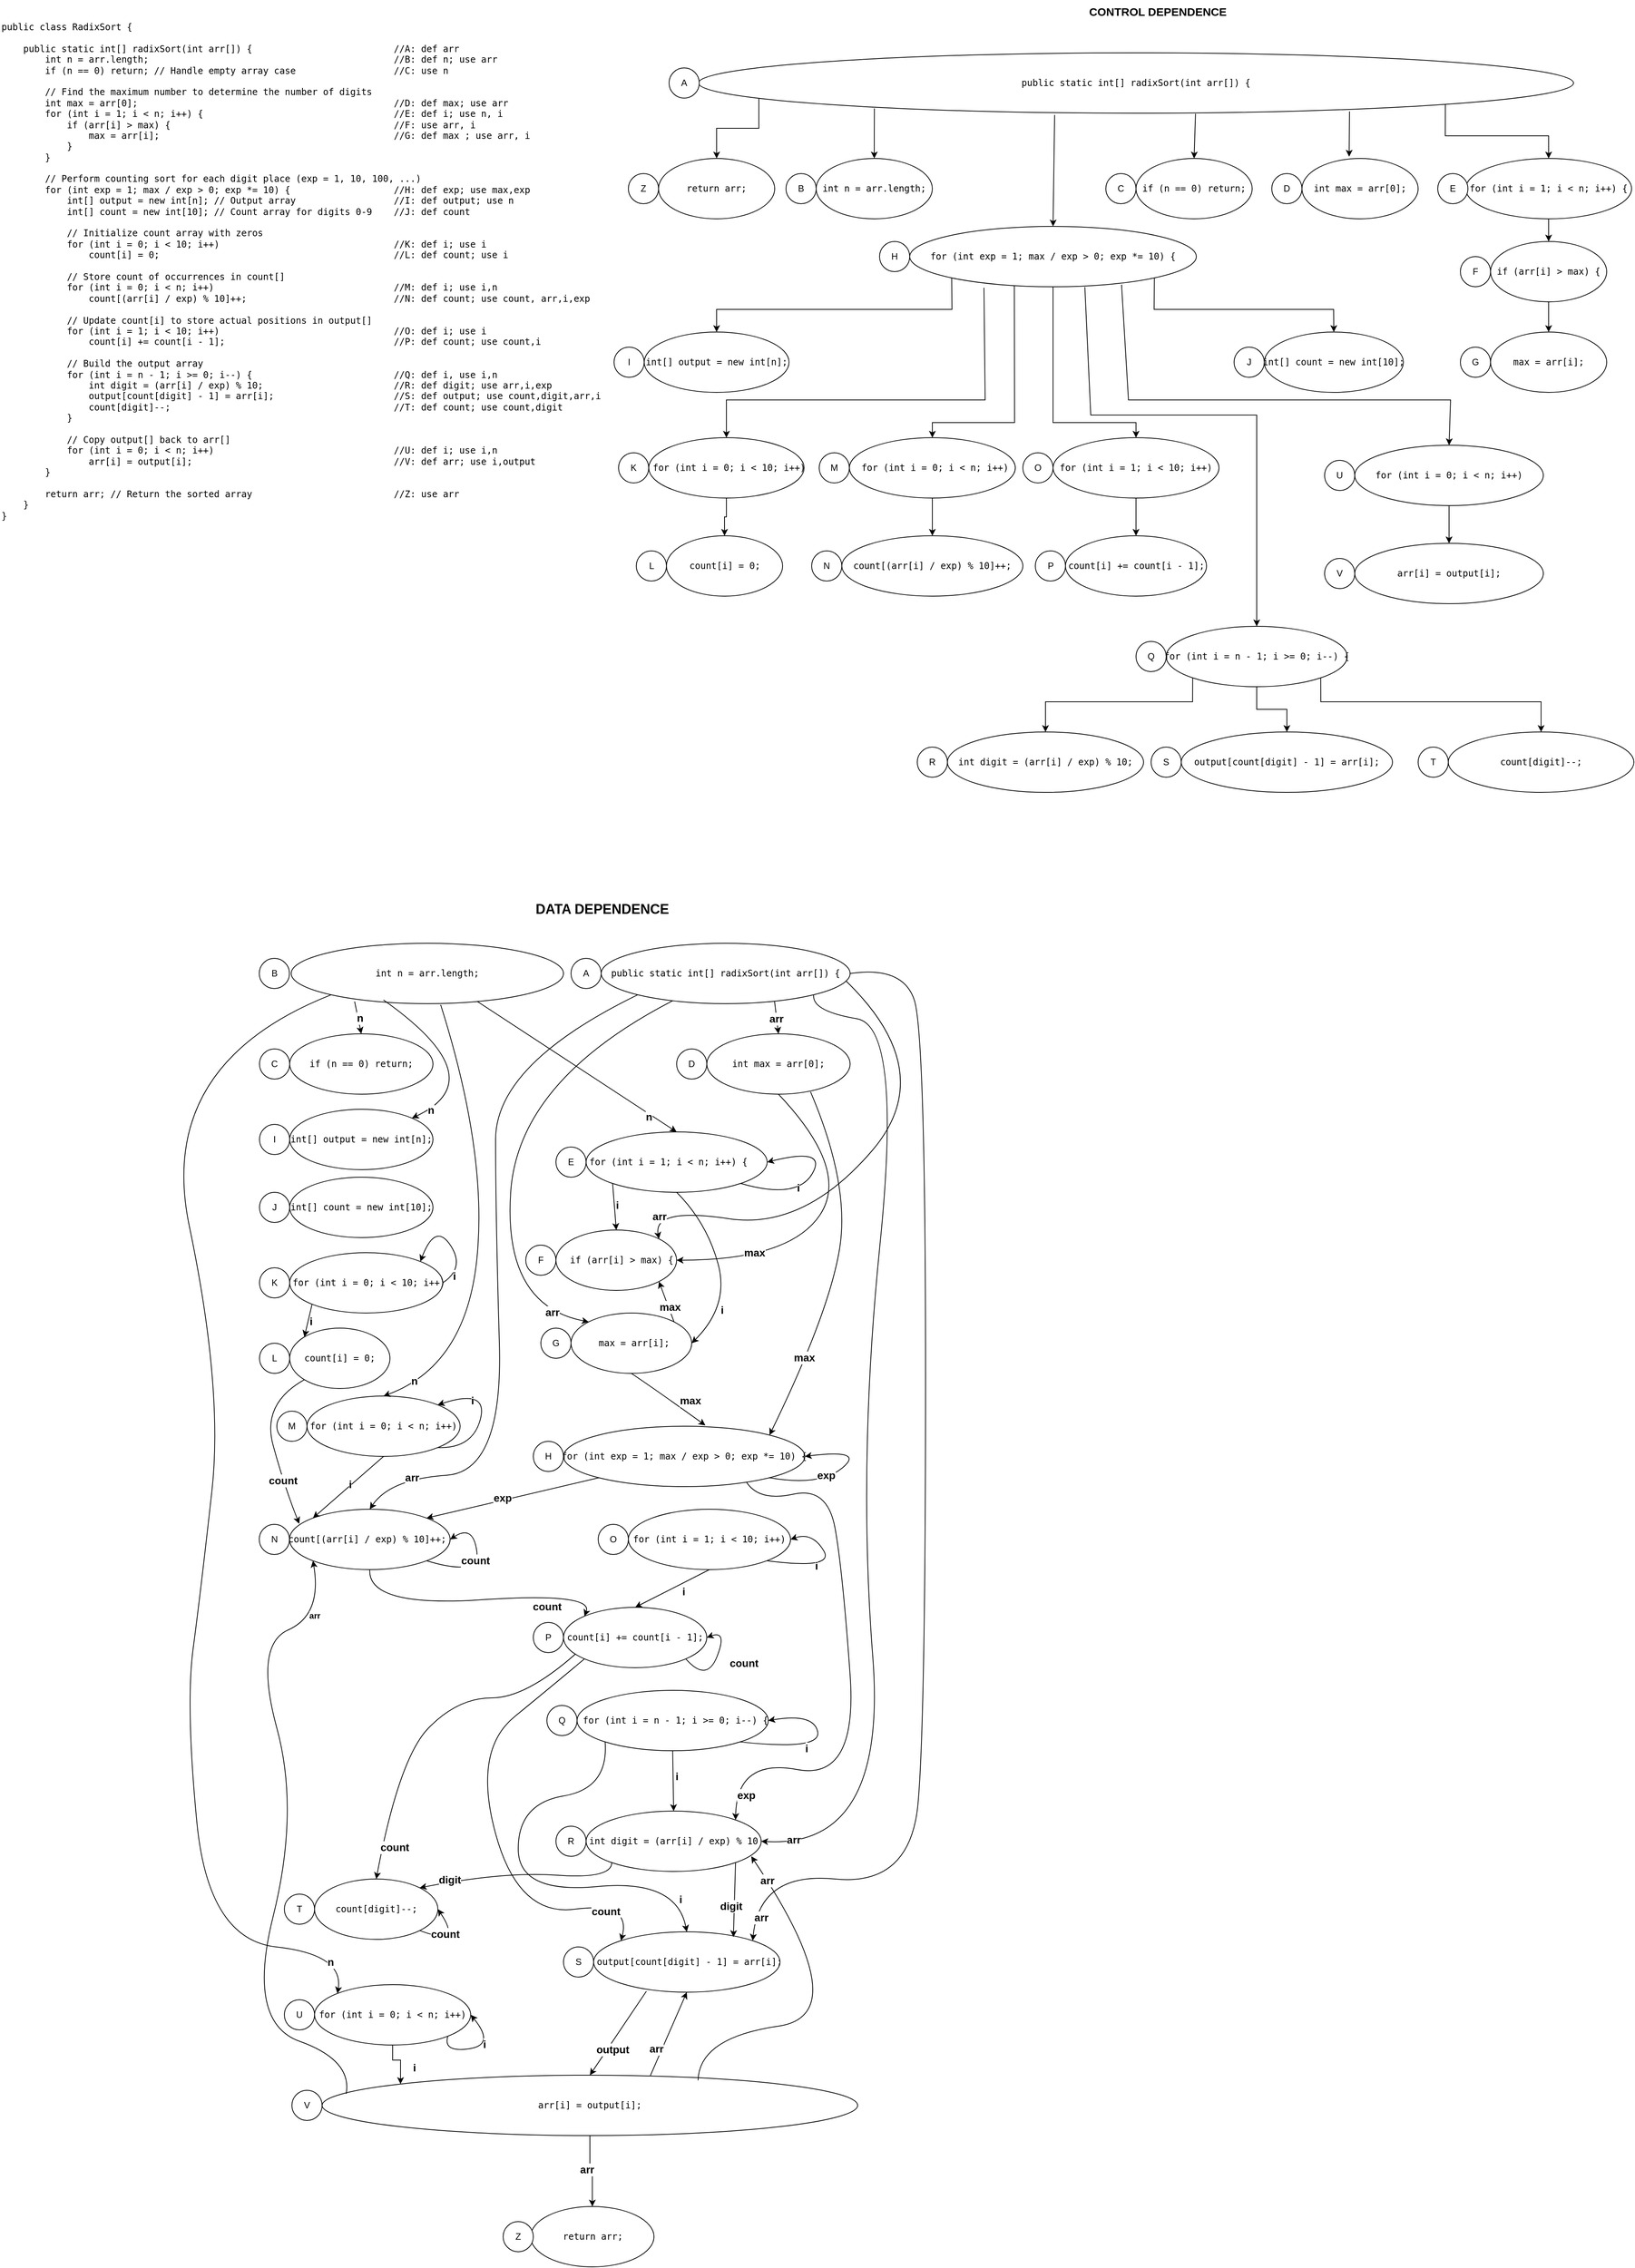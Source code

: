 <mxfile version="26.2.6">
  <diagram name="Pagina-1" id="IpRWa3jcy0147Zh6d9rQ">
    <mxGraphModel dx="5220" dy="2815" grid="1" gridSize="10" guides="1" tooltips="1" connect="1" arrows="1" fold="1" page="1" pageScale="1" pageWidth="827" pageHeight="1169" math="0" shadow="0">
      <root>
        <mxCell id="0" />
        <mxCell id="1" parent="0" />
        <mxCell id="yl5XS7yj3IDsIzwmvnov-1" value="&lt;pre id=&quot;yui_3_18_1_1_1743842538325_100&quot;&gt;&lt;code class=&quot;language-java&quot;&gt;public class RadixSort {&lt;br&gt;&lt;br&gt;    public static int[] radixSort(int arr[]) {&lt;span style=&quot;white-space: pre;&quot;&gt;&#x9;&lt;/span&gt;&lt;span style=&quot;white-space: pre;&quot;&gt;&#x9;&lt;/span&gt;&lt;span style=&quot;white-space: pre;&quot;&gt;&#x9;&lt;/span&gt;&lt;span style=&quot;white-space: pre;&quot;&gt;&#x9;&lt;/span&gt;//A: def arr&lt;br&gt;        int n = arr.length;&lt;span style=&quot;white-space: pre;&quot;&gt;&#x9;&lt;/span&gt;&lt;span style=&quot;white-space: pre;&quot;&gt;&#x9;&lt;span style=&quot;white-space: pre;&quot;&gt;&#x9;&lt;/span&gt;&lt;/span&gt;&lt;span style=&quot;white-space: pre;&quot;&gt;&#x9;&lt;/span&gt;&lt;span style=&quot;white-space: pre;&quot;&gt;&#x9;&lt;/span&gt;&lt;span style=&quot;white-space: pre;&quot;&gt;&#x9;&lt;/span&gt;&lt;span style=&quot;white-space: pre;&quot;&gt;//B: def n; use arr&lt;/span&gt;&lt;br&gt;        if (n == 0) return; // Handle empty array case&lt;span style=&quot;white-space: pre;&quot;&gt;&#x9;&lt;/span&gt;&lt;span style=&quot;white-space: pre;&quot;&gt;&#x9;&lt;/span&gt;&lt;span style=&quot;white-space: pre;&quot;&gt;&#x9;&lt;/span&gt;//C: use n&lt;br&gt;&lt;br&gt;        // Find the maximum number to determine the number of digits&lt;br&gt;        int max = arr[0];&lt;span style=&quot;white-space: pre;&quot;&gt;&#x9;&lt;/span&gt;&lt;span style=&quot;white-space: pre;&quot;&gt;&#x9;&lt;/span&gt;&lt;span style=&quot;white-space: pre;&quot;&gt;&#x9;&lt;/span&gt;&lt;span style=&quot;white-space: pre;&quot;&gt;&#x9;&lt;/span&gt;&lt;span style=&quot;white-space: pre;&quot;&gt;&#x9;&lt;/span&gt;&lt;span style=&quot;white-space: pre;&quot;&gt;&#x9;//&lt;/span&gt;D: def max; use arr&lt;br&gt;        for (int i = 1; i &amp;lt; n; i++) {&lt;span style=&quot;white-space: pre;&quot;&gt;&#x9;&lt;/span&gt;&lt;span style=&quot;white-space: pre;&quot;&gt;&#x9;&lt;/span&gt;&lt;span style=&quot;white-space: pre;&quot;&gt;&#x9;&lt;/span&gt;&lt;span style=&quot;white-space: pre;&quot;&gt;&#x9;&lt;/span&gt;&lt;span style=&quot;white-space: pre;&quot;&gt;&#x9;&lt;/span&gt;//E: def i; use n, i&lt;br&gt;            if (arr[i] &amp;gt; max) {&lt;span style=&quot;white-space: pre;&quot;&gt;&#x9;&lt;/span&gt;&lt;span style=&quot;white-space: pre;&quot;&gt;&#x9;&lt;/span&gt;&lt;span style=&quot;white-space: pre;&quot;&gt;&#x9;&lt;/span&gt;&lt;span style=&quot;white-space: pre;&quot;&gt;&#x9;&lt;/span&gt;&lt;span style=&quot;white-space: pre;&quot;&gt;&#x9;&lt;/span&gt;&lt;span style=&quot;white-space: pre;&quot;&gt;&#x9;&lt;/span&gt;//F: use arr, i&lt;br&gt;                max = arr[i];&lt;span style=&quot;white-space: pre;&quot;&gt;&#x9;&lt;/span&gt;&lt;span style=&quot;white-space: pre;&quot;&gt;&#x9;&lt;/span&gt;&lt;span style=&quot;white-space: pre;&quot;&gt;&#x9;&lt;/span&gt;&lt;span style=&quot;white-space: pre;&quot;&gt;&#x9;&lt;/span&gt;&lt;span style=&quot;white-space: pre;&quot;&gt;&#x9;&lt;/span&gt;&lt;span style=&quot;white-space: pre;&quot;&gt;&#x9;&lt;/span&gt;//G: def max ; use arr, i&lt;br&gt;            }&lt;br&gt;        }&lt;br&gt;&lt;br&gt;        // Perform counting sort for each digit place (exp = 1, 10, 100, ...)&lt;br&gt;        for (int exp = 1; max / exp &amp;gt; 0; exp *= 10) {&lt;span style=&quot;white-space: pre;&quot;&gt;&#x9;&lt;/span&gt;&lt;span style=&quot;white-space: pre;&quot;&gt;&#x9;&lt;/span&gt;&lt;span style=&quot;white-space: pre;&quot;&gt;&#x9;&lt;/span&gt;&lt;span style=&quot;white-space: pre;&quot;&gt;//&lt;/span&gt;H: def exp; use max,exp&lt;br&gt;            int[] output = new int[n]; // Output array&lt;span style=&quot;white-space: pre;&quot;&gt;&#x9;&lt;/span&gt;&lt;span style=&quot;white-space: pre;&quot;&gt;&#x9;&lt;/span&gt;&lt;span style=&quot;white-space: pre;&quot;&gt;&#x9;&lt;/span&gt;//I: def output; use n&lt;br&gt;            int[] count = new int[10]; // Count array for digits 0-9&lt;span style=&quot;white-space: pre;&quot;&gt;&#x9;&lt;/span&gt;//J: def count&lt;br&gt;&lt;br&gt;            // Initialize count array with zeros&lt;br&gt;            for (int i = 0; i &amp;lt; 10; i++)&lt;span style=&quot;white-space: pre;&quot;&gt;&#x9;&lt;/span&gt;&lt;span style=&quot;white-space: pre;&quot;&gt;&#x9;&lt;/span&gt;&lt;span style=&quot;white-space: pre;&quot;&gt;&#x9;&lt;/span&gt;&lt;span style=&quot;white-space: pre;&quot;&gt;&#x9;&lt;/span&gt;//K: def i; use i&lt;br&gt;                count[i] = 0;&lt;span style=&quot;white-space: pre;&quot;&gt;&#x9;&lt;/span&gt;&lt;span style=&quot;white-space: pre;&quot;&gt;&#x9;&lt;/span&gt;&lt;span style=&quot;white-space: pre;&quot;&gt;&#x9;&lt;/span&gt;&lt;span style=&quot;white-space: pre;&quot;&gt;&#x9;&lt;/span&gt;&lt;span style=&quot;white-space: pre;&quot;&gt;&#x9;&lt;/span&gt;&lt;span style=&quot;white-space: pre;&quot;&gt;&#x9;&lt;/span&gt;//L: def count; use i&lt;br&gt;&lt;br&gt;            // Store count of occurrences in count[]&lt;br&gt;            for (int i = 0; i &amp;lt; n; i++)&lt;span style=&quot;white-space: pre;&quot;&gt;&#x9;&lt;/span&gt;&lt;span style=&quot;white-space: pre;&quot;&gt;&#x9;&lt;/span&gt;&lt;span style=&quot;white-space: pre;&quot;&gt;&#x9;&lt;/span&gt;&lt;span style=&quot;white-space: pre;&quot;&gt;&#x9;&lt;/span&gt;&lt;span style=&quot;white-space: pre;&quot;&gt;&#x9;&lt;/span&gt;//M: def i; use i,n&lt;br&gt;                count[(arr[i] / exp) % 10]++;&lt;span style=&quot;white-space: pre;&quot;&gt;&#x9;&lt;/span&gt;&lt;span style=&quot;white-space: pre;&quot;&gt;&#x9;&lt;/span&gt;&lt;span style=&quot;white-space: pre;&quot;&gt;&#x9;&lt;/span&gt;&lt;span style=&quot;white-space: pre;&quot;&gt;&#x9;&lt;/span&gt;//N: def count; use count, arr,i,exp&lt;br&gt;&lt;br&gt;            // Update count[i] to store actual positions in output[]&lt;br&gt;            for (int i = 1; i &amp;lt; 10; i++)&lt;span style=&quot;white-space: pre;&quot;&gt;&#x9;&lt;/span&gt;&lt;span style=&quot;white-space: pre;&quot;&gt;&#x9;&lt;/span&gt;&lt;span style=&quot;white-space: pre;&quot;&gt;&#x9;&lt;/span&gt;&lt;span style=&quot;white-space: pre;&quot;&gt;&#x9;&lt;/span&gt;//O: def i; use i&lt;br&gt;                count[i] += count[i - 1];&lt;span style=&quot;white-space: pre;&quot;&gt;&#x9;&lt;/span&gt;&lt;span style=&quot;white-space: pre;&quot;&gt;&#x9;&lt;/span&gt;&lt;span style=&quot;white-space: pre;&quot;&gt;&#x9;&lt;/span&gt;&lt;span style=&quot;white-space: pre;&quot;&gt;&#x9;&lt;/span&gt;//P: def count; use count,i&lt;br&gt;&lt;br&gt;            // Build the output array&lt;br&gt;            for (int i = n - 1; i &amp;gt;= 0; i--) {&lt;span style=&quot;white-space: pre;&quot;&gt;&#x9;&lt;/span&gt;&lt;span style=&quot;white-space: pre;&quot;&gt;&#x9;&lt;/span&gt;&lt;span style=&quot;white-space: pre;&quot;&gt;&#x9;&lt;/span&gt;&lt;span style=&quot;white-space: pre;&quot;&gt;&#x9;&lt;/span&gt;//Q: def i, use i,n&lt;br&gt;                int digit = (arr[i] / exp) % 10;&lt;span style=&quot;white-space: pre;&quot;&gt;&#x9;&lt;/span&gt;&lt;span style=&quot;white-space: pre;&quot;&gt;&#x9;&lt;/span&gt;&lt;span style=&quot;white-space: pre;&quot;&gt;&#x9;&lt;/span&gt;//R: def digit; use arr,i,exp&lt;br&gt;                output[count[digit] - 1] = arr[i];&lt;span style=&quot;white-space: pre;&quot;&gt;&#x9;&lt;/span&gt;&lt;span style=&quot;white-space: pre;&quot;&gt;&#x9;&lt;/span&gt;&lt;span style=&quot;white-space: pre;&quot;&gt;&#x9;&lt;/span&gt;//S: def output; use count,digit,arr,i&lt;br&gt;                count[digit]--;&lt;span style=&quot;white-space: pre;&quot;&gt;&#x9;&lt;/span&gt;&lt;span style=&quot;white-space: pre;&quot;&gt;&#x9;&lt;/span&gt;&lt;span style=&quot;white-space: pre;&quot;&gt;&#x9;&lt;/span&gt;&lt;span style=&quot;white-space: pre;&quot;&gt;&#x9;&lt;/span&gt;&lt;span style=&quot;white-space: pre;&quot;&gt;&#x9;&lt;/span&gt;&lt;span style=&quot;white-space: pre;&quot;&gt;&#x9;&lt;/span&gt;//T: def count; use count,digit&lt;br&gt;            }&lt;br&gt;&lt;br&gt;            // Copy output[] back to arr[]&lt;br&gt;            for (int i = 0; i &amp;lt; n; i++)&lt;span style=&quot;white-space: pre;&quot;&gt;&#x9;&lt;/span&gt;&lt;span style=&quot;white-space: pre;&quot;&gt;&#x9;&lt;/span&gt;&lt;span style=&quot;white-space: pre;&quot;&gt;&#x9;&lt;/span&gt;&lt;span style=&quot;white-space: pre;&quot;&gt;&#x9;&lt;/span&gt;&lt;span style=&quot;white-space: pre;&quot;&gt;&#x9;&lt;/span&gt;//U: def i; use i,n&lt;br&gt;                arr[i] = output[i];&lt;span style=&quot;white-space: pre;&quot;&gt;&#x9;&lt;/span&gt;&lt;span style=&quot;white-space: pre;&quot;&gt;&#x9;&lt;/span&gt;&lt;span style=&quot;white-space: pre;&quot;&gt;&#x9;&lt;/span&gt;&lt;span style=&quot;white-space: pre;&quot;&gt;&#x9;&lt;/span&gt;&lt;span style=&quot;white-space: pre;&quot;&gt;&#x9;&lt;/span&gt;//V: def arr; use i,output&lt;br&gt;        }&lt;br&gt;        &lt;br&gt;        return arr; // Return the sorted array&lt;span style=&quot;white-space: pre;&quot;&gt;&#x9;&lt;/span&gt;&lt;span style=&quot;white-space: pre;&quot;&gt;&#x9;&lt;/span&gt;&lt;span style=&quot;white-space: pre;&quot;&gt;&#x9;&lt;/span&gt;&lt;span style=&quot;white-space: pre;&quot;&gt;&#x9;&lt;/span&gt;//Z: use arr&lt;br&gt;    }&lt;br&gt;}&lt;/code&gt;&lt;/pre&gt;" style="text;html=1;whiteSpace=wrap;overflow=hidden;rounded=0;" parent="1" vertex="1">
          <mxGeometry x="14" y="80" width="800" height="700" as="geometry" />
        </mxCell>
        <mxCell id="yl5XS7yj3IDsIzwmvnov-2" value="&lt;pre id=&quot;yui_3_18_1_1_1743842538325_100&quot;&gt;&lt;code class=&quot;language-java&quot;&gt;int n = arr.length;&lt;/code&gt;&lt;/pre&gt;" style="ellipse;whiteSpace=wrap;html=1;" parent="1" vertex="1">
          <mxGeometry x="400" y="1320" width="361" height="80" as="geometry" />
        </mxCell>
        <mxCell id="yl5XS7yj3IDsIzwmvnov-3" value="B" style="ellipse;whiteSpace=wrap;html=1;" parent="1" vertex="1">
          <mxGeometry x="357.71" y="1340" width="40" height="40" as="geometry" />
        </mxCell>
        <mxCell id="yl5XS7yj3IDsIzwmvnov-4" value="&lt;b&gt;&lt;font style=&quot;font-size: 18px;&quot;&gt;&amp;nbsp;DATA DEPENDENCE&lt;/font&gt;&lt;/b&gt;" style="text;html=1;align=center;verticalAlign=middle;whiteSpace=wrap;rounded=0;" parent="1" vertex="1">
          <mxGeometry x="680" y="1260" width="260" height="30" as="geometry" />
        </mxCell>
        <mxCell id="yl5XS7yj3IDsIzwmvnov-5" value="&lt;pre id=&quot;yui_3_18_1_1_1743842538325_100&quot;&gt;&lt;code class=&quot;language-java&quot;&gt;if (n == 0) return;&lt;/code&gt;&lt;/pre&gt;" style="ellipse;whiteSpace=wrap;html=1;" parent="1" vertex="1">
          <mxGeometry x="398" y="1440" width="190" height="80" as="geometry" />
        </mxCell>
        <mxCell id="yl5XS7yj3IDsIzwmvnov-6" value="C" style="ellipse;whiteSpace=wrap;html=1;" parent="1" vertex="1">
          <mxGeometry x="358" y="1460" width="40" height="40" as="geometry" />
        </mxCell>
        <mxCell id="yl5XS7yj3IDsIzwmvnov-7" value="" style="endArrow=classic;html=1;rounded=0;exitX=0.233;exitY=0.966;exitDx=0;exitDy=0;entryX=0.5;entryY=0;entryDx=0;entryDy=0;fontSize=14;exitPerimeter=0;" parent="1" source="yl5XS7yj3IDsIzwmvnov-2" target="yl5XS7yj3IDsIzwmvnov-5" edge="1">
          <mxGeometry width="50" height="50" relative="1" as="geometry">
            <mxPoint x="391" y="1660" as="sourcePoint" />
            <mxPoint x="441" y="1610" as="targetPoint" />
          </mxGeometry>
        </mxCell>
        <mxCell id="yl5XS7yj3IDsIzwmvnov-9" value="&lt;div&gt;&lt;b&gt;n&lt;/b&gt;&lt;/div&gt;" style="edgeLabel;html=1;align=center;verticalAlign=middle;resizable=0;points=[];fontSize=14;" parent="yl5XS7yj3IDsIzwmvnov-7" vertex="1" connectable="0">
          <mxGeometry x="-0.034" y="2" relative="1" as="geometry">
            <mxPoint y="1" as="offset" />
          </mxGeometry>
        </mxCell>
        <mxCell id="yl5XS7yj3IDsIzwmvnov-11" value="&lt;pre id=&quot;yui_3_18_1_1_1743842538325_100&quot;&gt;&lt;code class=&quot;language-java&quot;&gt;int max = arr[0];&lt;/code&gt;&lt;/pre&gt;" style="ellipse;whiteSpace=wrap;html=1;" parent="1" vertex="1">
          <mxGeometry x="951" y="1440" width="190" height="80" as="geometry" />
        </mxCell>
        <mxCell id="yl5XS7yj3IDsIzwmvnov-12" value="D" style="ellipse;whiteSpace=wrap;html=1;" parent="1" vertex="1">
          <mxGeometry x="911" y="1460" width="40" height="40" as="geometry" />
        </mxCell>
        <mxCell id="yl5XS7yj3IDsIzwmvnov-16" value="" style="endArrow=classic;html=1;rounded=0;exitX=0.696;exitY=0.948;exitDx=0;exitDy=0;entryX=0.5;entryY=0;entryDx=0;entryDy=0;exitPerimeter=0;" parent="1" source="yl5XS7yj3IDsIzwmvnov-80" target="yl5XS7yj3IDsIzwmvnov-11" edge="1">
          <mxGeometry width="50" height="50" relative="1" as="geometry">
            <mxPoint x="391" y="1660" as="sourcePoint" />
            <mxPoint x="441" y="1610" as="targetPoint" />
          </mxGeometry>
        </mxCell>
        <mxCell id="yl5XS7yj3IDsIzwmvnov-17" value="&lt;b&gt;arr&lt;/b&gt;" style="edgeLabel;html=1;align=center;verticalAlign=middle;resizable=0;points=[];fontSize=14;" parent="yl5XS7yj3IDsIzwmvnov-16" vertex="1" connectable="0">
          <mxGeometry x="0.032" y="-1" relative="1" as="geometry">
            <mxPoint y="1" as="offset" />
          </mxGeometry>
        </mxCell>
        <mxCell id="yl5XS7yj3IDsIzwmvnov-18" value="&lt;pre id=&quot;yui_3_18_1_1_1743842538325_100&quot;&gt;&lt;code class=&quot;language-java&quot;&gt;for (int i = 1; i &amp;lt; n; i++) {&lt;span style=&quot;white-space: pre;&quot;&gt;&#x9;&lt;/span&gt;&lt;/code&gt;&lt;/pre&gt;" style="ellipse;whiteSpace=wrap;html=1;" parent="1" vertex="1">
          <mxGeometry x="791" y="1570" width="240" height="80" as="geometry" />
        </mxCell>
        <mxCell id="yl5XS7yj3IDsIzwmvnov-19" value="E" style="ellipse;whiteSpace=wrap;html=1;" parent="1" vertex="1">
          <mxGeometry x="751" y="1590" width="40" height="40" as="geometry" />
        </mxCell>
        <mxCell id="yl5XS7yj3IDsIzwmvnov-20" value="" style="endArrow=classic;html=1;rounded=0;exitX=0.683;exitY=0.962;exitDx=0;exitDy=0;exitPerimeter=0;entryX=0.5;entryY=0;entryDx=0;entryDy=0;" parent="1" source="yl5XS7yj3IDsIzwmvnov-2" target="yl5XS7yj3IDsIzwmvnov-18" edge="1">
          <mxGeometry width="50" height="50" relative="1" as="geometry">
            <mxPoint x="391" y="1660" as="sourcePoint" />
            <mxPoint x="441" y="1610" as="targetPoint" />
          </mxGeometry>
        </mxCell>
        <mxCell id="yl5XS7yj3IDsIzwmvnov-21" value="n" style="edgeLabel;html=1;align=center;verticalAlign=middle;resizable=0;points=[];fontStyle=1;fontSize=14;" parent="yl5XS7yj3IDsIzwmvnov-20" vertex="1" connectable="0">
          <mxGeometry x="0.317" y="2" relative="1" as="geometry">
            <mxPoint x="52" y="41" as="offset" />
          </mxGeometry>
        </mxCell>
        <mxCell id="yl5XS7yj3IDsIzwmvnov-22" value="" style="curved=1;endArrow=classic;html=1;rounded=0;exitX=1;exitY=1;exitDx=0;exitDy=0;entryX=1;entryY=0.5;entryDx=0;entryDy=0;" parent="1" source="yl5XS7yj3IDsIzwmvnov-18" target="yl5XS7yj3IDsIzwmvnov-18" edge="1">
          <mxGeometry width="50" height="50" relative="1" as="geometry">
            <mxPoint x="391" y="1660" as="sourcePoint" />
            <mxPoint x="441" y="1610" as="targetPoint" />
            <Array as="points">
              <mxPoint x="1071" y="1660" />
              <mxPoint x="1111" y="1590" />
            </Array>
          </mxGeometry>
        </mxCell>
        <mxCell id="yl5XS7yj3IDsIzwmvnov-23" value="&lt;b&gt;i&lt;/b&gt;" style="edgeLabel;html=1;align=center;verticalAlign=middle;resizable=0;points=[];fontSize=14;" parent="yl5XS7yj3IDsIzwmvnov-22" vertex="1" connectable="0">
          <mxGeometry x="-0.223" y="8" relative="1" as="geometry">
            <mxPoint y="1" as="offset" />
          </mxGeometry>
        </mxCell>
        <mxCell id="yl5XS7yj3IDsIzwmvnov-24" value="&lt;pre id=&quot;yui_3_18_1_1_1743842538325_100&quot;&gt;&lt;code class=&quot;language-java&quot;&gt;  if (arr[i] &amp;gt; max) {&lt;/code&gt;&lt;/pre&gt;" style="ellipse;whiteSpace=wrap;html=1;" parent="1" vertex="1">
          <mxGeometry x="751" y="1700" width="160" height="80" as="geometry" />
        </mxCell>
        <mxCell id="yl5XS7yj3IDsIzwmvnov-25" value="F" style="ellipse;whiteSpace=wrap;html=1;" parent="1" vertex="1">
          <mxGeometry x="711" y="1720" width="40" height="40" as="geometry" />
        </mxCell>
        <mxCell id="yl5XS7yj3IDsIzwmvnov-26" value="" style="endArrow=classic;html=1;rounded=0;exitX=0;exitY=1;exitDx=0;exitDy=0;entryX=0.5;entryY=0;entryDx=0;entryDy=0;" parent="1" source="yl5XS7yj3IDsIzwmvnov-18" target="yl5XS7yj3IDsIzwmvnov-24" edge="1">
          <mxGeometry width="50" height="50" relative="1" as="geometry">
            <mxPoint x="801" y="1570" as="sourcePoint" />
            <mxPoint x="851" y="1520" as="targetPoint" />
          </mxGeometry>
        </mxCell>
        <mxCell id="yl5XS7yj3IDsIzwmvnov-27" value="&lt;font style=&quot;font-size: 14px;&quot;&gt;&lt;b&gt;i&lt;/b&gt;&lt;/font&gt;" style="edgeLabel;html=1;align=center;verticalAlign=middle;resizable=0;points=[];" parent="yl5XS7yj3IDsIzwmvnov-26" vertex="1" connectable="0">
          <mxGeometry x="-0.074" y="3" relative="1" as="geometry">
            <mxPoint as="offset" />
          </mxGeometry>
        </mxCell>
        <mxCell id="yl5XS7yj3IDsIzwmvnov-31" value="" style="curved=1;endArrow=classic;html=1;rounded=0;exitX=0.5;exitY=1;exitDx=0;exitDy=0;entryX=1;entryY=0.5;entryDx=0;entryDy=0;" parent="1" source="yl5XS7yj3IDsIzwmvnov-11" target="yl5XS7yj3IDsIzwmvnov-24" edge="1">
          <mxGeometry width="50" height="50" relative="1" as="geometry">
            <mxPoint x="801" y="1570" as="sourcePoint" />
            <mxPoint x="851" y="1520" as="targetPoint" />
            <Array as="points">
              <mxPoint x="1141" y="1620" />
              <mxPoint x="1061" y="1740" />
            </Array>
          </mxGeometry>
        </mxCell>
        <mxCell id="yl5XS7yj3IDsIzwmvnov-32" value="&lt;b&gt;&lt;font style=&quot;font-size: 14px;&quot;&gt;max&lt;/font&gt;&lt;/b&gt;" style="edgeLabel;html=1;align=center;verticalAlign=middle;resizable=0;points=[];" parent="yl5XS7yj3IDsIzwmvnov-31" vertex="1" connectable="0">
          <mxGeometry x="0.756" y="1" relative="1" as="geometry">
            <mxPoint x="50" y="-11" as="offset" />
          </mxGeometry>
        </mxCell>
        <mxCell id="yl5XS7yj3IDsIzwmvnov-33" value="&lt;pre id=&quot;yui_3_18_1_1_1743842538325_100&quot;&gt;&lt;code class=&quot;language-java&quot;&gt; max = arr[i];&lt;/code&gt;&lt;/pre&gt;" style="ellipse;whiteSpace=wrap;html=1;" parent="1" vertex="1">
          <mxGeometry x="771" y="1810" width="160" height="80" as="geometry" />
        </mxCell>
        <mxCell id="yl5XS7yj3IDsIzwmvnov-34" value="G" style="ellipse;whiteSpace=wrap;html=1;" parent="1" vertex="1">
          <mxGeometry x="731" y="1830" width="40" height="40" as="geometry" />
        </mxCell>
        <mxCell id="yl5XS7yj3IDsIzwmvnov-35" value="" style="endArrow=classic;html=1;rounded=0;exitX=1;exitY=0;exitDx=0;exitDy=0;entryX=1;entryY=1;entryDx=0;entryDy=0;" parent="1" source="yl5XS7yj3IDsIzwmvnov-33" target="yl5XS7yj3IDsIzwmvnov-24" edge="1">
          <mxGeometry width="50" height="50" relative="1" as="geometry">
            <mxPoint x="781" y="1650" as="sourcePoint" />
            <mxPoint x="831" y="1600" as="targetPoint" />
          </mxGeometry>
        </mxCell>
        <mxCell id="yl5XS7yj3IDsIzwmvnov-36" value="&lt;font style=&quot;font-size: 14px;&quot;&gt;&lt;b&gt;max&lt;/b&gt;&lt;/font&gt;" style="edgeLabel;html=1;align=center;verticalAlign=middle;resizable=0;points=[];" parent="yl5XS7yj3IDsIzwmvnov-35" vertex="1" connectable="0">
          <mxGeometry x="-0.258" y="-2" relative="1" as="geometry">
            <mxPoint as="offset" />
          </mxGeometry>
        </mxCell>
        <mxCell id="yl5XS7yj3IDsIzwmvnov-37" value="" style="curved=1;endArrow=classic;html=1;rounded=0;exitX=0.5;exitY=1;exitDx=0;exitDy=0;entryX=1;entryY=0.5;entryDx=0;entryDy=0;" parent="1" source="yl5XS7yj3IDsIzwmvnov-18" target="yl5XS7yj3IDsIzwmvnov-33" edge="1">
          <mxGeometry width="50" height="50" relative="1" as="geometry">
            <mxPoint x="781" y="1650" as="sourcePoint" />
            <mxPoint x="831" y="1600" as="targetPoint" />
            <Array as="points">
              <mxPoint x="951" y="1690" />
              <mxPoint x="981" y="1800" />
            </Array>
          </mxGeometry>
        </mxCell>
        <mxCell id="yl5XS7yj3IDsIzwmvnov-38" value="&lt;font style=&quot;font-size: 14px;&quot;&gt;&lt;b&gt;i&lt;/b&gt;&lt;/font&gt;" style="edgeLabel;html=1;align=center;verticalAlign=middle;resizable=0;points=[];" parent="yl5XS7yj3IDsIzwmvnov-37" vertex="1" connectable="0">
          <mxGeometry x="0.51" y="-3" relative="1" as="geometry">
            <mxPoint as="offset" />
          </mxGeometry>
        </mxCell>
        <mxCell id="yl5XS7yj3IDsIzwmvnov-39" value="" style="curved=1;endArrow=classic;html=1;rounded=0;exitX=0.303;exitY=0.918;exitDx=0;exitDy=0;exitPerimeter=0;entryX=0;entryY=0;entryDx=0;entryDy=0;" parent="1" source="yl5XS7yj3IDsIzwmvnov-80" target="yl5XS7yj3IDsIzwmvnov-33" edge="1">
          <mxGeometry width="50" height="50" relative="1" as="geometry">
            <mxPoint x="781" y="1690" as="sourcePoint" />
            <mxPoint x="831" y="1640" as="targetPoint" />
            <Array as="points">
              <mxPoint x="701" y="1500" />
              <mxPoint x="681" y="1800" />
            </Array>
          </mxGeometry>
        </mxCell>
        <mxCell id="yl5XS7yj3IDsIzwmvnov-40" value="&lt;b&gt;&lt;font style=&quot;font-size: 14px;&quot;&gt;arr&lt;/font&gt;&lt;/b&gt;" style="edgeLabel;html=1;align=center;verticalAlign=middle;resizable=0;points=[];" parent="yl5XS7yj3IDsIzwmvnov-39" vertex="1" connectable="0">
          <mxGeometry x="0.844" y="4" relative="1" as="geometry">
            <mxPoint as="offset" />
          </mxGeometry>
        </mxCell>
        <mxCell id="yl5XS7yj3IDsIzwmvnov-42" value="&lt;pre id=&quot;yui_3_18_1_1_1743842538325_100&quot;&gt;&lt;code class=&quot;language-java&quot;&gt;for (int exp = 1; max / exp &amp;gt; 0; exp *= 10) {&lt;/code&gt;&lt;/pre&gt;" style="ellipse;whiteSpace=wrap;html=1;" parent="1" vertex="1">
          <mxGeometry x="761" y="1960" width="320" height="80" as="geometry" />
        </mxCell>
        <mxCell id="yl5XS7yj3IDsIzwmvnov-43" value="H" style="ellipse;whiteSpace=wrap;html=1;" parent="1" vertex="1">
          <mxGeometry x="721" y="1980" width="40" height="40" as="geometry" />
        </mxCell>
        <mxCell id="yl5XS7yj3IDsIzwmvnov-45" value="" style="curved=1;endArrow=classic;html=1;rounded=0;exitX=1;exitY=1;exitDx=0;exitDy=0;entryX=1;entryY=0.5;entryDx=0;entryDy=0;" parent="1" source="yl5XS7yj3IDsIzwmvnov-42" target="yl5XS7yj3IDsIzwmvnov-42" edge="1">
          <mxGeometry width="50" height="50" relative="1" as="geometry">
            <mxPoint x="931" y="1900" as="sourcePoint" />
            <mxPoint x="981" y="1850" as="targetPoint" />
            <Array as="points">
              <mxPoint x="1101" y="2040" />
              <mxPoint x="1161" y="1990" />
            </Array>
          </mxGeometry>
        </mxCell>
        <mxCell id="yl5XS7yj3IDsIzwmvnov-47" value="&lt;font style=&quot;font-size: 14px;&quot;&gt;&lt;b&gt;exp&lt;/b&gt;&lt;/font&gt;" style="edgeLabel;html=1;align=center;verticalAlign=middle;resizable=0;points=[];" parent="yl5XS7yj3IDsIzwmvnov-45" vertex="1" connectable="0">
          <mxGeometry x="-0.26" y="8" relative="1" as="geometry">
            <mxPoint y="1" as="offset" />
          </mxGeometry>
        </mxCell>
        <mxCell id="yl5XS7yj3IDsIzwmvnov-48" value="" style="curved=1;endArrow=classic;html=1;rounded=0;exitX=0.5;exitY=1;exitDx=0;exitDy=0;entryX=0.588;entryY=-0.014;entryDx=0;entryDy=0;entryPerimeter=0;" parent="1" source="yl5XS7yj3IDsIzwmvnov-33" target="yl5XS7yj3IDsIzwmvnov-42" edge="1">
          <mxGeometry width="50" height="50" relative="1" as="geometry">
            <mxPoint x="611" y="1830" as="sourcePoint" />
            <mxPoint x="661" y="1780" as="targetPoint" />
            <Array as="points">
              <mxPoint x="881" y="1910" />
            </Array>
          </mxGeometry>
        </mxCell>
        <mxCell id="yl5XS7yj3IDsIzwmvnov-49" value="&lt;font style=&quot;font-size: 14px;&quot;&gt;&lt;b&gt;max&lt;/b&gt;&lt;/font&gt;" style="edgeLabel;html=1;align=center;verticalAlign=middle;resizable=0;points=[];" parent="yl5XS7yj3IDsIzwmvnov-48" vertex="1" connectable="0">
          <mxGeometry x="0.505" y="6" relative="1" as="geometry">
            <mxPoint y="-11" as="offset" />
          </mxGeometry>
        </mxCell>
        <mxCell id="yl5XS7yj3IDsIzwmvnov-50" value="&lt;pre id=&quot;yui_3_18_1_1_1743842538325_100&quot;&gt;&lt;code class=&quot;language-java&quot;&gt;int[] output = new int[n];&lt;/code&gt;&lt;/pre&gt;" style="ellipse;whiteSpace=wrap;html=1;" parent="1" vertex="1">
          <mxGeometry x="398" y="1540" width="190" height="80" as="geometry" />
        </mxCell>
        <mxCell id="yl5XS7yj3IDsIzwmvnov-51" value="I" style="ellipse;whiteSpace=wrap;html=1;" parent="1" vertex="1">
          <mxGeometry x="358" y="1560" width="40" height="40" as="geometry" />
        </mxCell>
        <mxCell id="yl5XS7yj3IDsIzwmvnov-52" value="" style="curved=1;endArrow=classic;html=1;rounded=0;exitX=0.339;exitY=0.939;exitDx=0;exitDy=0;entryX=1;entryY=0;entryDx=0;entryDy=0;exitPerimeter=0;" parent="1" source="yl5XS7yj3IDsIzwmvnov-2" target="yl5XS7yj3IDsIzwmvnov-50" edge="1">
          <mxGeometry width="50" height="50" relative="1" as="geometry">
            <mxPoint x="461" y="1640" as="sourcePoint" />
            <mxPoint x="511" y="1590" as="targetPoint" />
            <Array as="points">
              <mxPoint x="671" y="1500" />
            </Array>
          </mxGeometry>
        </mxCell>
        <mxCell id="yl5XS7yj3IDsIzwmvnov-53" value="&lt;font style=&quot;font-size: 14px;&quot;&gt;&lt;b&gt;n&lt;/b&gt;&lt;/font&gt;" style="edgeLabel;html=1;align=center;verticalAlign=middle;resizable=0;points=[];" parent="yl5XS7yj3IDsIzwmvnov-52" vertex="1" connectable="0">
          <mxGeometry x="0.826" relative="1" as="geometry">
            <mxPoint as="offset" />
          </mxGeometry>
        </mxCell>
        <mxCell id="yl5XS7yj3IDsIzwmvnov-54" value="&lt;pre id=&quot;yui_3_18_1_1_1743842538325_100&quot;&gt;&lt;code class=&quot;language-java&quot;&gt;int[] count = new int[10];&lt;/code&gt;&lt;/pre&gt;" style="ellipse;whiteSpace=wrap;html=1;" parent="1" vertex="1">
          <mxGeometry x="398" y="1630" width="190" height="80" as="geometry" />
        </mxCell>
        <mxCell id="yl5XS7yj3IDsIzwmvnov-55" value="J" style="ellipse;whiteSpace=wrap;html=1;" parent="1" vertex="1">
          <mxGeometry x="358" y="1650" width="40" height="40" as="geometry" />
        </mxCell>
        <mxCell id="yl5XS7yj3IDsIzwmvnov-57" value="&lt;pre id=&quot;yui_3_18_1_1_1743842538325_100&quot;&gt;&lt;code class=&quot;language-java&quot;&gt; for (int i = 0; i &amp;lt; 10; i++)&lt;/code&gt;&lt;/pre&gt;" style="ellipse;whiteSpace=wrap;html=1;" parent="1" vertex="1">
          <mxGeometry x="398" y="1730" width="203" height="80" as="geometry" />
        </mxCell>
        <mxCell id="yl5XS7yj3IDsIzwmvnov-58" value="K" style="ellipse;whiteSpace=wrap;html=1;" parent="1" vertex="1">
          <mxGeometry x="358" y="1750" width="40" height="40" as="geometry" />
        </mxCell>
        <mxCell id="yl5XS7yj3IDsIzwmvnov-59" value="" style="curved=1;endArrow=classic;html=1;rounded=0;exitX=1;exitY=0.5;exitDx=0;exitDy=0;entryX=1;entryY=0;entryDx=0;entryDy=0;" parent="1" source="yl5XS7yj3IDsIzwmvnov-57" target="yl5XS7yj3IDsIzwmvnov-57" edge="1">
          <mxGeometry width="50" height="50" relative="1" as="geometry">
            <mxPoint x="551" y="1700" as="sourcePoint" />
            <mxPoint x="601" y="1650" as="targetPoint" />
            <Array as="points">
              <mxPoint x="631" y="1750" />
              <mxPoint x="591" y="1690" />
            </Array>
          </mxGeometry>
        </mxCell>
        <mxCell id="yl5XS7yj3IDsIzwmvnov-61" value="&lt;b&gt;&lt;font style=&quot;font-size: 14px;&quot;&gt;i&lt;/font&gt;&lt;/b&gt;" style="edgeLabel;html=1;align=center;verticalAlign=middle;resizable=0;points=[];" parent="yl5XS7yj3IDsIzwmvnov-59" vertex="1" connectable="0">
          <mxGeometry x="-0.785" relative="1" as="geometry">
            <mxPoint as="offset" />
          </mxGeometry>
        </mxCell>
        <mxCell id="yl5XS7yj3IDsIzwmvnov-62" value="&lt;pre id=&quot;yui_3_18_1_1_1743842538325_100&quot;&gt;&lt;code class=&quot;language-java&quot;&gt;count[i] = 0;&lt;/code&gt;&lt;/pre&gt;" style="ellipse;whiteSpace=wrap;html=1;" parent="1" vertex="1">
          <mxGeometry x="398" y="1830" width="133" height="80" as="geometry" />
        </mxCell>
        <mxCell id="yl5XS7yj3IDsIzwmvnov-63" value="L" style="ellipse;whiteSpace=wrap;html=1;" parent="1" vertex="1">
          <mxGeometry x="358" y="1850" width="40" height="40" as="geometry" />
        </mxCell>
        <mxCell id="yl5XS7yj3IDsIzwmvnov-64" value="" style="endArrow=classic;html=1;rounded=0;exitX=0;exitY=1;exitDx=0;exitDy=0;entryX=0;entryY=0;entryDx=0;entryDy=0;" parent="1" source="yl5XS7yj3IDsIzwmvnov-57" target="yl5XS7yj3IDsIzwmvnov-62" edge="1">
          <mxGeometry width="50" height="50" relative="1" as="geometry">
            <mxPoint x="461" y="1760" as="sourcePoint" />
            <mxPoint x="511" y="1710" as="targetPoint" />
          </mxGeometry>
        </mxCell>
        <mxCell id="yl5XS7yj3IDsIzwmvnov-65" value="&lt;font style=&quot;font-size: 14px;&quot;&gt;&lt;b&gt;i&lt;/b&gt;&lt;/font&gt;" style="edgeLabel;html=1;align=center;verticalAlign=middle;resizable=0;points=[];" parent="yl5XS7yj3IDsIzwmvnov-64" vertex="1" connectable="0">
          <mxGeometry x="-0.023" y="3" relative="1" as="geometry">
            <mxPoint as="offset" />
          </mxGeometry>
        </mxCell>
        <mxCell id="yl5XS7yj3IDsIzwmvnov-66" value="&lt;pre id=&quot;yui_3_18_1_1_1743842538325_100&quot;&gt;&lt;code class=&quot;language-java&quot;&gt;for (int i = 0; i &amp;lt; n; i++)&lt;/code&gt;&lt;/pre&gt;" style="ellipse;whiteSpace=wrap;html=1;" parent="1" vertex="1">
          <mxGeometry x="421" y="1920" width="203" height="80" as="geometry" />
        </mxCell>
        <mxCell id="yl5XS7yj3IDsIzwmvnov-67" value="M" style="ellipse;whiteSpace=wrap;html=1;" parent="1" vertex="1">
          <mxGeometry x="381" y="1940" width="40" height="40" as="geometry" />
        </mxCell>
        <mxCell id="yl5XS7yj3IDsIzwmvnov-68" value="" style="curved=1;endArrow=classic;html=1;rounded=0;exitX=0.724;exitY=0.962;exitDx=0;exitDy=0;entryX=1;entryY=0;entryDx=0;entryDy=0;exitPerimeter=0;" parent="1" source="yl5XS7yj3IDsIzwmvnov-11" target="yl5XS7yj3IDsIzwmvnov-42" edge="1">
          <mxGeometry width="50" height="50" relative="1" as="geometry">
            <mxPoint x="301" y="1680" as="sourcePoint" />
            <mxPoint x="351" y="1630" as="targetPoint" />
            <Array as="points">
              <mxPoint x="1141" y="1640" />
              <mxPoint x="1113" y="1810" />
            </Array>
          </mxGeometry>
        </mxCell>
        <mxCell id="yl5XS7yj3IDsIzwmvnov-69" value="&lt;font style=&quot;font-size: 14px;&quot;&gt;&lt;b&gt;max&lt;/b&gt;&lt;/font&gt;" style="edgeLabel;html=1;align=center;verticalAlign=middle;resizable=0;points=[];" parent="yl5XS7yj3IDsIzwmvnov-68" vertex="1" connectable="0">
          <mxGeometry x="0.536" y="-4" relative="1" as="geometry">
            <mxPoint as="offset" />
          </mxGeometry>
        </mxCell>
        <mxCell id="yl5XS7yj3IDsIzwmvnov-70" value="" style="curved=1;endArrow=classic;html=1;rounded=0;entryX=0.5;entryY=0;entryDx=0;entryDy=0;exitX=0.549;exitY=1.019;exitDx=0;exitDy=0;exitPerimeter=0;" parent="1" source="yl5XS7yj3IDsIzwmvnov-2" target="yl5XS7yj3IDsIzwmvnov-66" edge="1">
          <mxGeometry width="50" height="50" relative="1" as="geometry">
            <mxPoint x="577" y="1390" as="sourcePoint" />
            <mxPoint x="351" y="1630" as="targetPoint" />
            <Array as="points">
              <mxPoint x="661" y="1600" />
              <mxPoint x="631" y="1880" />
            </Array>
          </mxGeometry>
        </mxCell>
        <mxCell id="yl5XS7yj3IDsIzwmvnov-71" value="&lt;font style=&quot;font-size: 14px;&quot;&gt;&lt;b&gt;n&lt;/b&gt;&lt;/font&gt;" style="edgeLabel;html=1;align=center;verticalAlign=middle;resizable=0;points=[];" parent="yl5XS7yj3IDsIzwmvnov-70" vertex="1" connectable="0">
          <mxGeometry x="0.848" y="-5" relative="1" as="geometry">
            <mxPoint x="-1" as="offset" />
          </mxGeometry>
        </mxCell>
        <mxCell id="yl5XS7yj3IDsIzwmvnov-72" value="&lt;pre id=&quot;yui_3_18_1_1_1743842538325_100&quot;&gt;&lt;code class=&quot;language-java&quot;&gt; count[(arr[i] / exp) % 10]++;&lt;span style=&quot;white-space: pre;&quot;&gt;&#x9;&lt;/span&gt;&lt;/code&gt;&lt;/pre&gt;" style="ellipse;whiteSpace=wrap;html=1;" parent="1" vertex="1">
          <mxGeometry x="397.71" y="2070" width="213" height="80" as="geometry" />
        </mxCell>
        <mxCell id="yl5XS7yj3IDsIzwmvnov-73" value="N" style="ellipse;whiteSpace=wrap;html=1;" parent="1" vertex="1">
          <mxGeometry x="357.71" y="2090" width="40" height="40" as="geometry" />
        </mxCell>
        <mxCell id="yl5XS7yj3IDsIzwmvnov-74" value="" style="endArrow=classic;html=1;rounded=0;exitX=0.5;exitY=1;exitDx=0;exitDy=0;entryX=0;entryY=0;entryDx=0;entryDy=0;" parent="1" source="yl5XS7yj3IDsIzwmvnov-66" target="yl5XS7yj3IDsIzwmvnov-72" edge="1">
          <mxGeometry width="50" height="50" relative="1" as="geometry">
            <mxPoint x="301" y="1770" as="sourcePoint" />
            <mxPoint x="351" y="1720" as="targetPoint" />
          </mxGeometry>
        </mxCell>
        <mxCell id="yl5XS7yj3IDsIzwmvnov-75" value="&lt;font style=&quot;font-size: 14px;&quot;&gt;&lt;b&gt;i&lt;/b&gt;&lt;/font&gt;" style="edgeLabel;html=1;align=center;verticalAlign=middle;resizable=0;points=[];" parent="yl5XS7yj3IDsIzwmvnov-74" vertex="1" connectable="0">
          <mxGeometry x="-0.063" y="-2" relative="1" as="geometry">
            <mxPoint as="offset" />
          </mxGeometry>
        </mxCell>
        <mxCell id="yl5XS7yj3IDsIzwmvnov-76" value="" style="endArrow=classic;html=1;rounded=0;exitX=0;exitY=1;exitDx=0;exitDy=0;entryX=1;entryY=0;entryDx=0;entryDy=0;" parent="1" source="yl5XS7yj3IDsIzwmvnov-42" target="yl5XS7yj3IDsIzwmvnov-72" edge="1">
          <mxGeometry width="50" height="50" relative="1" as="geometry">
            <mxPoint x="301" y="1910" as="sourcePoint" />
            <mxPoint x="351" y="1860" as="targetPoint" />
          </mxGeometry>
        </mxCell>
        <mxCell id="yl5XS7yj3IDsIzwmvnov-77" value="&lt;font style=&quot;font-size: 14px;&quot;&gt;&lt;b&gt;exp&lt;/b&gt;&lt;/font&gt;" style="edgeLabel;html=1;align=center;verticalAlign=middle;resizable=0;points=[];" parent="yl5XS7yj3IDsIzwmvnov-76" vertex="1" connectable="0">
          <mxGeometry x="0.118" y="-3" relative="1" as="geometry">
            <mxPoint as="offset" />
          </mxGeometry>
        </mxCell>
        <mxCell id="yl5XS7yj3IDsIzwmvnov-78" value="" style="curved=1;endArrow=classic;html=1;rounded=0;exitX=0;exitY=1;exitDx=0;exitDy=0;entryX=0.5;entryY=0;entryDx=0;entryDy=0;" parent="1" source="yl5XS7yj3IDsIzwmvnov-80" target="yl5XS7yj3IDsIzwmvnov-72" edge="1">
          <mxGeometry width="50" height="50" relative="1" as="geometry">
            <mxPoint x="301" y="1660" as="sourcePoint" />
            <mxPoint x="351" y="1610" as="targetPoint" />
            <Array as="points">
              <mxPoint x="671" y="1480" />
              <mxPoint x="671" y="1680" />
              <mxPoint x="681" y="2020" />
              <mxPoint x="531" y="2030" />
            </Array>
          </mxGeometry>
        </mxCell>
        <mxCell id="yl5XS7yj3IDsIzwmvnov-79" value="&lt;font style=&quot;font-size: 14px;&quot;&gt;&lt;b&gt;arr&lt;/b&gt;&lt;/font&gt;" style="edgeLabel;html=1;align=center;verticalAlign=middle;resizable=0;points=[];" parent="yl5XS7yj3IDsIzwmvnov-78" vertex="1" connectable="0">
          <mxGeometry x="0.838" relative="1" as="geometry">
            <mxPoint as="offset" />
          </mxGeometry>
        </mxCell>
        <mxCell id="yl5XS7yj3IDsIzwmvnov-80" value="&lt;pre id=&quot;yui_3_18_1_1_1743842538325_100&quot;&gt;&lt;code class=&quot;language-java&quot;&gt;public static int[] radixSort(int arr[]) {&lt;/code&gt;&lt;/pre&gt;" style="ellipse;whiteSpace=wrap;html=1;" parent="1" vertex="1">
          <mxGeometry x="811" y="1320" width="330" height="80" as="geometry" />
        </mxCell>
        <mxCell id="yl5XS7yj3IDsIzwmvnov-81" value="A" style="ellipse;whiteSpace=wrap;html=1;" parent="1" vertex="1">
          <mxGeometry x="771" y="1340" width="40" height="40" as="geometry" />
        </mxCell>
        <mxCell id="yl5XS7yj3IDsIzwmvnov-83" value="" style="curved=1;endArrow=classic;html=1;rounded=0;exitX=1;exitY=1;exitDx=0;exitDy=0;entryX=1;entryY=0.5;entryDx=0;entryDy=0;" parent="1" source="yl5XS7yj3IDsIzwmvnov-72" target="yl5XS7yj3IDsIzwmvnov-72" edge="1">
          <mxGeometry width="50" height="50" relative="1" as="geometry">
            <mxPoint x="391" y="1910" as="sourcePoint" />
            <mxPoint x="441" y="1860" as="targetPoint" />
            <Array as="points">
              <mxPoint x="651" y="2160" />
              <mxPoint x="641" y="2090" />
            </Array>
          </mxGeometry>
        </mxCell>
        <mxCell id="yl5XS7yj3IDsIzwmvnov-85" value="&lt;font style=&quot;font-size: 14px;&quot;&gt;&lt;b&gt;count&lt;/b&gt;&lt;/font&gt;" style="edgeLabel;html=1;align=center;verticalAlign=middle;resizable=0;points=[];" parent="yl5XS7yj3IDsIzwmvnov-83" vertex="1" connectable="0">
          <mxGeometry x="0.08" y="4" relative="1" as="geometry">
            <mxPoint as="offset" />
          </mxGeometry>
        </mxCell>
        <mxCell id="yl5XS7yj3IDsIzwmvnov-90" value="" style="curved=1;endArrow=classic;html=1;rounded=0;entryX=0.061;entryY=0.241;entryDx=0;entryDy=0;entryPerimeter=0;exitX=0;exitY=1;exitDx=0;exitDy=0;" parent="1" source="yl5XS7yj3IDsIzwmvnov-62" target="yl5XS7yj3IDsIzwmvnov-72" edge="1">
          <mxGeometry width="50" height="50" relative="1" as="geometry">
            <mxPoint x="391" y="1950" as="sourcePoint" />
            <mxPoint x="441" y="1900" as="targetPoint" />
            <Array as="points">
              <mxPoint x="361" y="1930" />
              <mxPoint x="391" y="2040" />
            </Array>
          </mxGeometry>
        </mxCell>
        <mxCell id="yl5XS7yj3IDsIzwmvnov-91" value="&lt;b&gt;&lt;font style=&quot;font-size: 14px;&quot;&gt;count&lt;/font&gt;&lt;/b&gt;" style="edgeLabel;html=1;align=center;verticalAlign=middle;resizable=0;points=[];" parent="yl5XS7yj3IDsIzwmvnov-90" vertex="1" connectable="0">
          <mxGeometry x="0.465" relative="1" as="geometry">
            <mxPoint as="offset" />
          </mxGeometry>
        </mxCell>
        <mxCell id="yl5XS7yj3IDsIzwmvnov-92" value="" style="curved=1;endArrow=classic;html=1;rounded=0;exitX=1;exitY=1;exitDx=0;exitDy=0;entryX=1;entryY=0;entryDx=0;entryDy=0;" parent="1" source="yl5XS7yj3IDsIzwmvnov-66" target="yl5XS7yj3IDsIzwmvnov-66" edge="1">
          <mxGeometry width="50" height="50" relative="1" as="geometry">
            <mxPoint x="391" y="1840" as="sourcePoint" />
            <mxPoint x="441" y="1790" as="targetPoint" />
            <Array as="points">
              <mxPoint x="641" y="1990" />
              <mxPoint x="661" y="1910" />
            </Array>
          </mxGeometry>
        </mxCell>
        <mxCell id="yl5XS7yj3IDsIzwmvnov-93" value="&lt;b&gt;&lt;font style=&quot;font-size: 14px;&quot;&gt;i&lt;/font&gt;&lt;/b&gt;" style="edgeLabel;html=1;align=center;verticalAlign=middle;resizable=0;points=[];" parent="yl5XS7yj3IDsIzwmvnov-92" vertex="1" connectable="0">
          <mxGeometry x="0.55" y="8" relative="1" as="geometry">
            <mxPoint as="offset" />
          </mxGeometry>
        </mxCell>
        <mxCell id="yl5XS7yj3IDsIzwmvnov-94" value="&lt;pre id=&quot;yui_3_18_1_1_1743842538325_100&quot;&gt;&lt;code class=&quot;language-java&quot;&gt;for (int i = 1; i &amp;lt; 10; i++)&lt;/code&gt;&lt;/pre&gt;" style="ellipse;whiteSpace=wrap;html=1;" parent="1" vertex="1">
          <mxGeometry x="847.02" y="2070" width="215" height="80" as="geometry" />
        </mxCell>
        <mxCell id="yl5XS7yj3IDsIzwmvnov-95" value="O" style="ellipse;whiteSpace=wrap;html=1;" parent="1" vertex="1">
          <mxGeometry x="807.02" y="2090" width="40" height="40" as="geometry" />
        </mxCell>
        <mxCell id="yl5XS7yj3IDsIzwmvnov-96" value="" style="curved=1;endArrow=classic;html=1;rounded=0;exitX=1;exitY=1;exitDx=0;exitDy=0;entryX=1;entryY=0.5;entryDx=0;entryDy=0;" parent="1" source="yl5XS7yj3IDsIzwmvnov-94" target="yl5XS7yj3IDsIzwmvnov-94" edge="1">
          <mxGeometry width="50" height="50" relative="1" as="geometry">
            <mxPoint x="391" y="1980" as="sourcePoint" />
            <mxPoint x="441" y="1930" as="targetPoint" />
            <Array as="points">
              <mxPoint x="1121" y="2150" />
              <mxPoint x="1091" y="2100" />
            </Array>
          </mxGeometry>
        </mxCell>
        <mxCell id="yl5XS7yj3IDsIzwmvnov-97" value="&lt;b&gt;&lt;font style=&quot;font-size: 14px;&quot;&gt;i&lt;/font&gt;&lt;/b&gt;" style="edgeLabel;html=1;align=center;verticalAlign=middle;resizable=0;points=[];" parent="yl5XS7yj3IDsIzwmvnov-96" vertex="1" connectable="0">
          <mxGeometry x="-0.273" y="2" relative="1" as="geometry">
            <mxPoint as="offset" />
          </mxGeometry>
        </mxCell>
        <mxCell id="yl5XS7yj3IDsIzwmvnov-98" value="&lt;pre id=&quot;yui_3_18_1_1_1743842538325_100&quot;&gt;&lt;code class=&quot;language-java&quot;&gt;count[i] += count[i - 1];&lt;/code&gt;&lt;/pre&gt;" style="ellipse;whiteSpace=wrap;html=1;" parent="1" vertex="1">
          <mxGeometry x="761" y="2200" width="190" height="80" as="geometry" />
        </mxCell>
        <mxCell id="yl5XS7yj3IDsIzwmvnov-99" value="P" style="ellipse;whiteSpace=wrap;html=1;" parent="1" vertex="1">
          <mxGeometry x="721" y="2220" width="40" height="40" as="geometry" />
        </mxCell>
        <mxCell id="yl5XS7yj3IDsIzwmvnov-101" value="" style="endArrow=classic;html=1;rounded=0;exitX=0.5;exitY=1;exitDx=0;exitDy=0;entryX=0.5;entryY=0;entryDx=0;entryDy=0;" parent="1" source="yl5XS7yj3IDsIzwmvnov-94" target="yl5XS7yj3IDsIzwmvnov-98" edge="1">
          <mxGeometry width="50" height="50" relative="1" as="geometry">
            <mxPoint x="391" y="1910" as="sourcePoint" />
            <mxPoint x="441" y="1860" as="targetPoint" />
          </mxGeometry>
        </mxCell>
        <mxCell id="yl5XS7yj3IDsIzwmvnov-102" value="&lt;b&gt;&lt;font style=&quot;font-size: 14px;&quot;&gt;i&lt;/font&gt;&lt;/b&gt;" style="edgeLabel;html=1;align=center;verticalAlign=middle;resizable=0;points=[];" parent="yl5XS7yj3IDsIzwmvnov-101" vertex="1" connectable="0">
          <mxGeometry x="-0.16" y="-1" relative="1" as="geometry">
            <mxPoint x="7" y="9" as="offset" />
          </mxGeometry>
        </mxCell>
        <mxCell id="yl5XS7yj3IDsIzwmvnov-103" value="" style="curved=1;endArrow=classic;html=1;rounded=0;exitX=0.5;exitY=1;exitDx=0;exitDy=0;entryX=0;entryY=0;entryDx=0;entryDy=0;" parent="1" source="yl5XS7yj3IDsIzwmvnov-72" target="yl5XS7yj3IDsIzwmvnov-98" edge="1">
          <mxGeometry width="50" height="50" relative="1" as="geometry">
            <mxPoint x="391" y="1910" as="sourcePoint" />
            <mxPoint x="441" y="1860" as="targetPoint" />
            <Array as="points">
              <mxPoint x="501" y="2200" />
              <mxPoint x="801" y="2180" />
            </Array>
          </mxGeometry>
        </mxCell>
        <mxCell id="yl5XS7yj3IDsIzwmvnov-104" value="&lt;b&gt;&lt;font style=&quot;font-size: 14px;&quot;&gt;count&lt;/font&gt;&lt;/b&gt;" style="edgeLabel;html=1;align=center;verticalAlign=middle;resizable=0;points=[];" parent="yl5XS7yj3IDsIzwmvnov-103" vertex="1" connectable="0">
          <mxGeometry x="0.253" y="5" relative="1" as="geometry">
            <mxPoint x="48" y="16" as="offset" />
          </mxGeometry>
        </mxCell>
        <mxCell id="yl5XS7yj3IDsIzwmvnov-105" value="" style="curved=1;endArrow=classic;html=1;rounded=0;exitX=1;exitY=1;exitDx=0;exitDy=0;entryX=1;entryY=0.5;entryDx=0;entryDy=0;" parent="1" source="yl5XS7yj3IDsIzwmvnov-98" target="yl5XS7yj3IDsIzwmvnov-98" edge="1">
          <mxGeometry width="50" height="50" relative="1" as="geometry">
            <mxPoint x="608.29" y="1980" as="sourcePoint" />
            <mxPoint x="658.29" y="1930" as="targetPoint" />
            <Array as="points">
              <mxPoint x="951" y="2300" />
              <mxPoint x="978.29" y="2230" />
            </Array>
          </mxGeometry>
        </mxCell>
        <mxCell id="yl5XS7yj3IDsIzwmvnov-106" value="&lt;b&gt;&lt;font style=&quot;font-size: 14px;&quot;&gt;count&lt;/font&gt;&lt;/b&gt;" style="edgeLabel;html=1;align=center;verticalAlign=middle;resizable=0;points=[];" parent="yl5XS7yj3IDsIzwmvnov-105" vertex="1" connectable="0">
          <mxGeometry x="-0.063" y="-4" relative="1" as="geometry">
            <mxPoint x="35" y="-3" as="offset" />
          </mxGeometry>
        </mxCell>
        <mxCell id="yl5XS7yj3IDsIzwmvnov-107" value="&lt;pre id=&quot;yui_3_18_1_1_1743842538325_100&quot;&gt;&lt;code class=&quot;language-java&quot;&gt; for (int i = n - 1; i &amp;gt;= 0; i--) {&lt;/code&gt;&lt;/pre&gt;" style="ellipse;whiteSpace=wrap;html=1;" parent="1" vertex="1">
          <mxGeometry x="779" y="2310" width="253.5" height="80" as="geometry" />
        </mxCell>
        <mxCell id="yl5XS7yj3IDsIzwmvnov-108" value="Q" style="ellipse;whiteSpace=wrap;html=1;" parent="1" vertex="1">
          <mxGeometry x="739" y="2330" width="40" height="40" as="geometry" />
        </mxCell>
        <mxCell id="yl5XS7yj3IDsIzwmvnov-109" value="" style="curved=1;endArrow=classic;html=1;rounded=0;exitX=1;exitY=1;exitDx=0;exitDy=0;entryX=1;entryY=0.5;entryDx=0;entryDy=0;" parent="1" source="yl5XS7yj3IDsIzwmvnov-107" target="yl5XS7yj3IDsIzwmvnov-107" edge="1">
          <mxGeometry width="50" height="50" relative="1" as="geometry">
            <mxPoint x="313" y="1920" as="sourcePoint" />
            <mxPoint x="363" y="1870" as="targetPoint" />
            <Array as="points">
              <mxPoint x="1103" y="2390" />
              <mxPoint x="1093" y="2340" />
            </Array>
          </mxGeometry>
        </mxCell>
        <mxCell id="yl5XS7yj3IDsIzwmvnov-110" value="&lt;b&gt;&lt;font style=&quot;font-size: 14px;&quot;&gt;i&lt;/font&gt;&lt;/b&gt;" style="edgeLabel;html=1;align=center;verticalAlign=middle;resizable=0;points=[];" parent="yl5XS7yj3IDsIzwmvnov-109" vertex="1" connectable="0">
          <mxGeometry x="-0.205" y="2" relative="1" as="geometry">
            <mxPoint y="1" as="offset" />
          </mxGeometry>
        </mxCell>
        <mxCell id="yl5XS7yj3IDsIzwmvnov-111" value="&lt;pre id=&quot;yui_3_18_1_1_1743842538325_100&quot;&gt;&lt;code class=&quot;language-java&quot;&gt;int digit = (arr[i] / exp) % 10&lt;/code&gt;&lt;/pre&gt;" style="ellipse;whiteSpace=wrap;html=1;" parent="1" vertex="1">
          <mxGeometry x="791" y="2470" width="232.11" height="80" as="geometry" />
        </mxCell>
        <mxCell id="yl5XS7yj3IDsIzwmvnov-112" value="R" style="ellipse;whiteSpace=wrap;html=1;" parent="1" vertex="1">
          <mxGeometry x="751" y="2490" width="40" height="40" as="geometry" />
        </mxCell>
        <mxCell id="yl5XS7yj3IDsIzwmvnov-113" value="" style="endArrow=classic;html=1;rounded=0;exitX=0.5;exitY=1;exitDx=0;exitDy=0;entryX=0.5;entryY=0;entryDx=0;entryDy=0;" parent="1" source="yl5XS7yj3IDsIzwmvnov-107" target="yl5XS7yj3IDsIzwmvnov-111" edge="1">
          <mxGeometry width="50" height="50" relative="1" as="geometry">
            <mxPoint x="849.11" y="2230" as="sourcePoint" />
            <mxPoint x="899.11" y="2180" as="targetPoint" />
          </mxGeometry>
        </mxCell>
        <mxCell id="yl5XS7yj3IDsIzwmvnov-119" value="&lt;b&gt;&lt;font style=&quot;font-size: 14px;&quot;&gt;i&lt;/font&gt;&lt;/b&gt;" style="edgeLabel;html=1;align=center;verticalAlign=middle;resizable=0;points=[];" parent="yl5XS7yj3IDsIzwmvnov-113" vertex="1" connectable="0">
          <mxGeometry x="-0.149" y="4" relative="1" as="geometry">
            <mxPoint as="offset" />
          </mxGeometry>
        </mxCell>
        <mxCell id="yl5XS7yj3IDsIzwmvnov-116" value="" style="curved=1;endArrow=classic;html=1;rounded=0;entryX=1;entryY=0.5;entryDx=0;entryDy=0;exitX=1;exitY=1;exitDx=0;exitDy=0;" parent="1" source="yl5XS7yj3IDsIzwmvnov-80" target="yl5XS7yj3IDsIzwmvnov-111" edge="1">
          <mxGeometry width="50" height="50" relative="1" as="geometry">
            <mxPoint x="921" y="2120" as="sourcePoint" />
            <mxPoint x="971" y="2070" as="targetPoint" />
            <Array as="points">
              <mxPoint x="1090" y="1410" />
              <mxPoint x="1210" y="1430" />
              <mxPoint x="1151" y="2010" />
              <mxPoint x="1191" y="2520" />
            </Array>
          </mxGeometry>
        </mxCell>
        <mxCell id="yl5XS7yj3IDsIzwmvnov-122" value="&lt;b&gt;&lt;font style=&quot;font-size: 14px;&quot;&gt;arr&lt;/font&gt;&lt;/b&gt;" style="edgeLabel;html=1;align=center;verticalAlign=middle;resizable=0;points=[];" parent="yl5XS7yj3IDsIzwmvnov-116" vertex="1" connectable="0">
          <mxGeometry x="0.939" y="-5" relative="1" as="geometry">
            <mxPoint as="offset" />
          </mxGeometry>
        </mxCell>
        <mxCell id="yl5XS7yj3IDsIzwmvnov-120" value="" style="curved=1;endArrow=classic;html=1;rounded=0;exitX=0.759;exitY=0.932;exitDx=0;exitDy=0;exitPerimeter=0;entryX=1;entryY=0;entryDx=0;entryDy=0;" parent="1" source="yl5XS7yj3IDsIzwmvnov-42" target="yl5XS7yj3IDsIzwmvnov-111" edge="1">
          <mxGeometry width="50" height="50" relative="1" as="geometry">
            <mxPoint x="921" y="2170" as="sourcePoint" />
            <mxPoint x="971" y="2120" as="targetPoint" />
            <Array as="points">
              <mxPoint x="1021" y="2060" />
              <mxPoint x="1111" y="2040" />
              <mxPoint x="1131" y="2150" />
              <mxPoint x="1151" y="2430" />
              <mxPoint x="991" y="2400" />
            </Array>
          </mxGeometry>
        </mxCell>
        <mxCell id="yl5XS7yj3IDsIzwmvnov-121" value="&lt;b&gt;&lt;font style=&quot;font-size: 14px;&quot;&gt;exp&lt;/font&gt;&lt;/b&gt;" style="edgeLabel;html=1;align=center;verticalAlign=middle;resizable=0;points=[];" parent="yl5XS7yj3IDsIzwmvnov-120" vertex="1" connectable="0">
          <mxGeometry x="0.554" y="-24" relative="1" as="geometry">
            <mxPoint x="-79" y="56" as="offset" />
          </mxGeometry>
        </mxCell>
        <mxCell id="yl5XS7yj3IDsIzwmvnov-123" value="&lt;pre id=&quot;yui_3_18_1_1_1743842538325_100&quot;&gt;&lt;code class=&quot;language-java&quot;&gt; output[count[digit] - 1] = arr[i];&lt;/code&gt;&lt;/pre&gt;" style="ellipse;whiteSpace=wrap;html=1;" parent="1" vertex="1">
          <mxGeometry x="801" y="2630" width="247" height="80" as="geometry" />
        </mxCell>
        <mxCell id="yl5XS7yj3IDsIzwmvnov-124" value="S" style="ellipse;whiteSpace=wrap;html=1;" parent="1" vertex="1">
          <mxGeometry x="761" y="2650" width="40" height="40" as="geometry" />
        </mxCell>
        <mxCell id="yl5XS7yj3IDsIzwmvnov-125" value="" style="curved=1;endArrow=classic;html=1;rounded=0;exitX=0;exitY=1;exitDx=0;exitDy=0;entryX=0.5;entryY=0;entryDx=0;entryDy=0;" parent="1" source="yl5XS7yj3IDsIzwmvnov-107" target="yl5XS7yj3IDsIzwmvnov-123" edge="1">
          <mxGeometry width="50" height="50" relative="1" as="geometry">
            <mxPoint x="301" y="2300" as="sourcePoint" />
            <mxPoint x="351" y="2250" as="targetPoint" />
            <Array as="points">
              <mxPoint x="821" y="2440" />
              <mxPoint x="701" y="2460" />
              <mxPoint x="701" y="2580" />
              <mxPoint x="911" y="2560" />
            </Array>
          </mxGeometry>
        </mxCell>
        <mxCell id="yl5XS7yj3IDsIzwmvnov-126" value="&lt;b&gt;&lt;font style=&quot;font-size: 14px;&quot;&gt;i&lt;/font&gt;&lt;/b&gt;" style="edgeLabel;html=1;align=center;verticalAlign=middle;resizable=0;points=[];" parent="yl5XS7yj3IDsIzwmvnov-125" vertex="1" connectable="0">
          <mxGeometry x="0.806" y="6" relative="1" as="geometry">
            <mxPoint x="-4" y="14" as="offset" />
          </mxGeometry>
        </mxCell>
        <mxCell id="yl5XS7yj3IDsIzwmvnov-127" value="" style="curved=1;endArrow=classic;html=1;rounded=0;exitX=1;exitY=0.5;exitDx=0;exitDy=0;entryX=1;entryY=0;entryDx=0;entryDy=0;" parent="1" source="yl5XS7yj3IDsIzwmvnov-80" target="yl5XS7yj3IDsIzwmvnov-123" edge="1">
          <mxGeometry width="50" height="50" relative="1" as="geometry">
            <mxPoint x="881" y="1800" as="sourcePoint" />
            <mxPoint x="931" y="1750" as="targetPoint" />
            <Array as="points">
              <mxPoint x="1211" y="1350" />
              <mxPoint x="1241" y="1440" />
              <mxPoint x="1241" y="2350" />
              <mxPoint x="1221" y="2570" />
              <mxPoint x="1021" y="2550" />
            </Array>
          </mxGeometry>
        </mxCell>
        <mxCell id="yl5XS7yj3IDsIzwmvnov-128" value="&lt;b&gt;&lt;font style=&quot;font-size: 14px;&quot;&gt;arr&lt;/font&gt;&lt;/b&gt;" style="edgeLabel;html=1;align=center;verticalAlign=middle;resizable=0;points=[];" parent="yl5XS7yj3IDsIzwmvnov-127" vertex="1" connectable="0">
          <mxGeometry x="0.899" y="14" relative="1" as="geometry">
            <mxPoint x="-11" y="47" as="offset" />
          </mxGeometry>
        </mxCell>
        <mxCell id="yl5XS7yj3IDsIzwmvnov-129" value="" style="curved=1;endArrow=classic;html=1;rounded=0;exitX=0;exitY=1;exitDx=0;exitDy=0;entryX=0;entryY=0;entryDx=0;entryDy=0;" parent="1" source="yl5XS7yj3IDsIzwmvnov-98" target="yl5XS7yj3IDsIzwmvnov-123" edge="1">
          <mxGeometry width="50" height="50" relative="1" as="geometry">
            <mxPoint x="881" y="2390" as="sourcePoint" />
            <mxPoint x="931" y="2340" as="targetPoint" />
            <Array as="points">
              <mxPoint x="751" y="2300" />
              <mxPoint x="641" y="2390" />
              <mxPoint x="701" y="2610" />
              <mxPoint x="851" y="2590" />
            </Array>
          </mxGeometry>
        </mxCell>
        <mxCell id="yl5XS7yj3IDsIzwmvnov-130" value="&lt;b&gt;&lt;font style=&quot;font-size: 14px;&quot;&gt;count&lt;/font&gt;&lt;/b&gt;" style="edgeLabel;html=1;align=center;verticalAlign=middle;resizable=0;points=[];" parent="yl5XS7yj3IDsIzwmvnov-129" vertex="1" connectable="0">
          <mxGeometry x="0.715" y="-9" relative="1" as="geometry">
            <mxPoint y="-1" as="offset" />
          </mxGeometry>
        </mxCell>
        <mxCell id="yl5XS7yj3IDsIzwmvnov-131" value="" style="endArrow=classic;html=1;rounded=0;exitX=1;exitY=1;exitDx=0;exitDy=0;entryX=0.75;entryY=0.087;entryDx=0;entryDy=0;entryPerimeter=0;" parent="1" source="yl5XS7yj3IDsIzwmvnov-111" target="yl5XS7yj3IDsIzwmvnov-123" edge="1">
          <mxGeometry width="50" height="50" relative="1" as="geometry">
            <mxPoint x="881" y="2470" as="sourcePoint" />
            <mxPoint x="931" y="2420" as="targetPoint" />
          </mxGeometry>
        </mxCell>
        <mxCell id="yl5XS7yj3IDsIzwmvnov-132" value="&lt;b&gt;&lt;font style=&quot;font-size: 14px;&quot;&gt;digit&lt;/font&gt;&lt;/b&gt;" style="edgeLabel;html=1;align=center;verticalAlign=middle;resizable=0;points=[];" parent="yl5XS7yj3IDsIzwmvnov-131" vertex="1" connectable="0">
          <mxGeometry x="0.167" y="-5" relative="1" as="geometry">
            <mxPoint as="offset" />
          </mxGeometry>
        </mxCell>
        <mxCell id="yl5XS7yj3IDsIzwmvnov-133" value="&lt;pre id=&quot;yui_3_18_1_1_1743842538325_100&quot;&gt;&lt;code class=&quot;language-java&quot;&gt;count[digit]--;&lt;/code&gt;&lt;/pre&gt;" style="ellipse;whiteSpace=wrap;html=1;" parent="1" vertex="1">
          <mxGeometry x="431" y="2560" width="163.5" height="80" as="geometry" />
        </mxCell>
        <mxCell id="yl5XS7yj3IDsIzwmvnov-134" value="T" style="ellipse;whiteSpace=wrap;html=1;" parent="1" vertex="1">
          <mxGeometry x="391" y="2580" width="40" height="40" as="geometry" />
        </mxCell>
        <mxCell id="yl5XS7yj3IDsIzwmvnov-135" value="" style="curved=1;endArrow=classic;html=1;rounded=0;exitX=0.085;exitY=0.771;exitDx=0;exitDy=0;exitPerimeter=0;entryX=0.5;entryY=0;entryDx=0;entryDy=0;" parent="1" source="yl5XS7yj3IDsIzwmvnov-98" target="yl5XS7yj3IDsIzwmvnov-133" edge="1">
          <mxGeometry width="50" height="50" relative="1" as="geometry">
            <mxPoint x="641" y="2440" as="sourcePoint" />
            <mxPoint x="691" y="2390" as="targetPoint" />
            <Array as="points">
              <mxPoint x="711" y="2320" />
              <mxPoint x="621" y="2320" />
              <mxPoint x="543" y="2400" />
            </Array>
          </mxGeometry>
        </mxCell>
        <mxCell id="yl5XS7yj3IDsIzwmvnov-136" value="&lt;b&gt;&lt;font style=&quot;font-size: 14px;&quot;&gt;count&lt;/font&gt;&lt;/b&gt;" style="edgeLabel;html=1;align=center;verticalAlign=middle;resizable=0;points=[];" parent="yl5XS7yj3IDsIzwmvnov-135" vertex="1" connectable="0">
          <mxGeometry x="0.533" y="-1" relative="1" as="geometry">
            <mxPoint x="5" y="62" as="offset" />
          </mxGeometry>
        </mxCell>
        <mxCell id="yl5XS7yj3IDsIzwmvnov-137" value="" style="curved=1;endArrow=classic;html=1;rounded=0;exitX=0;exitY=1;exitDx=0;exitDy=0;entryX=1;entryY=0;entryDx=0;entryDy=0;" parent="1" source="yl5XS7yj3IDsIzwmvnov-111" target="yl5XS7yj3IDsIzwmvnov-133" edge="1">
          <mxGeometry width="50" height="50" relative="1" as="geometry">
            <mxPoint x="641" y="2440" as="sourcePoint" />
            <mxPoint x="691" y="2390" as="targetPoint" />
            <Array as="points">
              <mxPoint x="825" y="2560" />
              <mxPoint x="681" y="2550" />
            </Array>
          </mxGeometry>
        </mxCell>
        <mxCell id="yl5XS7yj3IDsIzwmvnov-138" value="&lt;b&gt;&lt;font style=&quot;font-size: 14px;&quot;&gt;digit&lt;/font&gt;&lt;/b&gt;" style="edgeLabel;html=1;align=center;verticalAlign=middle;resizable=0;points=[];" parent="yl5XS7yj3IDsIzwmvnov-137" vertex="1" connectable="0">
          <mxGeometry x="0.614" relative="1" as="geometry">
            <mxPoint x="-13" y="-1" as="offset" />
          </mxGeometry>
        </mxCell>
        <mxCell id="yl5XS7yj3IDsIzwmvnov-139" value="" style="curved=1;endArrow=classic;html=1;rounded=0;exitX=1;exitY=1;exitDx=0;exitDy=0;entryX=1;entryY=0.5;entryDx=0;entryDy=0;" parent="1" source="yl5XS7yj3IDsIzwmvnov-133" target="yl5XS7yj3IDsIzwmvnov-133" edge="1">
          <mxGeometry width="50" height="50" relative="1" as="geometry">
            <mxPoint x="568" y="2430" as="sourcePoint" />
            <mxPoint x="618" y="2380" as="targetPoint" />
            <Array as="points">
              <mxPoint x="628" y="2650" />
            </Array>
          </mxGeometry>
        </mxCell>
        <mxCell id="yl5XS7yj3IDsIzwmvnov-140" value="&lt;b&gt;&lt;font style=&quot;font-size: 14px;&quot;&gt;count&lt;/font&gt;&lt;/b&gt;" style="edgeLabel;html=1;align=center;verticalAlign=middle;resizable=0;points=[];" parent="yl5XS7yj3IDsIzwmvnov-139" vertex="1" connectable="0">
          <mxGeometry x="-0.462" y="7" relative="1" as="geometry">
            <mxPoint as="offset" />
          </mxGeometry>
        </mxCell>
        <mxCell id="yl5XS7yj3IDsIzwmvnov-160" value="" style="edgeStyle=orthogonalEdgeStyle;rounded=0;orthogonalLoop=1;jettySize=auto;html=1;entryX=0;entryY=0;entryDx=0;entryDy=0;" parent="1" source="yl5XS7yj3IDsIzwmvnov-141" target="yl5XS7yj3IDsIzwmvnov-148" edge="1">
          <mxGeometry relative="1" as="geometry" />
        </mxCell>
        <mxCell id="yl5XS7yj3IDsIzwmvnov-161" value="&lt;b&gt;&lt;font style=&quot;font-size: 14px;&quot;&gt;i&lt;/font&gt;&lt;/b&gt;" style="edgeLabel;html=1;align=center;verticalAlign=middle;resizable=0;points=[];" parent="yl5XS7yj3IDsIzwmvnov-160" vertex="1" connectable="0">
          <mxGeometry x="0.037" y="-2" relative="1" as="geometry">
            <mxPoint x="20" y="8" as="offset" />
          </mxGeometry>
        </mxCell>
        <mxCell id="yl5XS7yj3IDsIzwmvnov-141" value="&lt;pre id=&quot;yui_3_18_1_1_1743842538325_100&quot;&gt;&lt;code class=&quot;language-java&quot;&gt;for (int i = 0; i &amp;lt; n; i++)&lt;/code&gt;&lt;/pre&gt;" style="ellipse;whiteSpace=wrap;html=1;" parent="1" vertex="1">
          <mxGeometry x="431" y="2700" width="207" height="80" as="geometry" />
        </mxCell>
        <mxCell id="yl5XS7yj3IDsIzwmvnov-142" value="U" style="ellipse;whiteSpace=wrap;html=1;" parent="1" vertex="1">
          <mxGeometry x="391" y="2720" width="40" height="40" as="geometry" />
        </mxCell>
        <mxCell id="yl5XS7yj3IDsIzwmvnov-144" value="" style="curved=1;endArrow=classic;html=1;rounded=0;exitX=0;exitY=1;exitDx=0;exitDy=0;entryX=0;entryY=0;entryDx=0;entryDy=0;" parent="1" source="yl5XS7yj3IDsIzwmvnov-2" target="yl5XS7yj3IDsIzwmvnov-141" edge="1">
          <mxGeometry width="50" height="50" relative="1" as="geometry">
            <mxPoint x="581" y="1870" as="sourcePoint" />
            <mxPoint x="461" y="2390" as="targetPoint" />
            <Array as="points">
              <mxPoint x="220" y="1480" />
              <mxPoint x="310" y="1910" />
              <mxPoint x="280" y="2180" />
              <mxPoint x="260" y="2330" />
              <mxPoint x="290" y="2640" />
              <mxPoint x="470" y="2660" />
            </Array>
          </mxGeometry>
        </mxCell>
        <mxCell id="yl5XS7yj3IDsIzwmvnov-145" value="&lt;b&gt;&lt;font style=&quot;font-size: 14px;&quot;&gt;n&lt;/font&gt;&lt;/b&gt;" style="edgeLabel;html=1;align=center;verticalAlign=middle;resizable=0;points=[];" parent="yl5XS7yj3IDsIzwmvnov-144" vertex="1" connectable="0">
          <mxGeometry x="0.913" y="8" relative="1" as="geometry">
            <mxPoint y="20" as="offset" />
          </mxGeometry>
        </mxCell>
        <mxCell id="yl5XS7yj3IDsIzwmvnov-146" value="" style="curved=1;endArrow=classic;html=1;rounded=0;exitX=1;exitY=1;exitDx=0;exitDy=0;entryX=1;entryY=0.5;entryDx=0;entryDy=0;" parent="1" source="yl5XS7yj3IDsIzwmvnov-141" target="yl5XS7yj3IDsIzwmvnov-141" edge="1">
          <mxGeometry width="50" height="50" relative="1" as="geometry">
            <mxPoint x="371" y="2540" as="sourcePoint" />
            <mxPoint x="421" y="2490" as="targetPoint" />
            <Array as="points">
              <mxPoint x="601" y="2790" />
              <mxPoint x="671" y="2780" />
            </Array>
          </mxGeometry>
        </mxCell>
        <mxCell id="yl5XS7yj3IDsIzwmvnov-147" value="&lt;b&gt;&lt;font style=&quot;font-size: 14px;&quot;&gt;i&lt;/font&gt;&lt;/b&gt;" style="edgeLabel;html=1;align=center;verticalAlign=middle;resizable=0;points=[];" parent="yl5XS7yj3IDsIzwmvnov-146" vertex="1" connectable="0">
          <mxGeometry x="-0.113" y="5" relative="1" as="geometry">
            <mxPoint x="14" as="offset" />
          </mxGeometry>
        </mxCell>
        <mxCell id="yl5XS7yj3IDsIzwmvnov-156" value="" style="edgeStyle=orthogonalEdgeStyle;rounded=0;orthogonalLoop=1;jettySize=auto;html=1;" parent="1" source="yl5XS7yj3IDsIzwmvnov-148" target="yl5XS7yj3IDsIzwmvnov-154" edge="1">
          <mxGeometry relative="1" as="geometry" />
        </mxCell>
        <mxCell id="yl5XS7yj3IDsIzwmvnov-157" value="&lt;b&gt;&lt;font style=&quot;font-size: 14px;&quot;&gt;arr&lt;/font&gt;&lt;/b&gt;" style="edgeLabel;html=1;align=center;verticalAlign=middle;resizable=0;points=[];" parent="yl5XS7yj3IDsIzwmvnov-156" vertex="1" connectable="0">
          <mxGeometry x="-0.079" y="-4" relative="1" as="geometry">
            <mxPoint as="offset" />
          </mxGeometry>
        </mxCell>
        <mxCell id="yl5XS7yj3IDsIzwmvnov-148" value="&lt;pre id=&quot;yui_3_18_1_1_1743842538325_100&quot;&gt;&lt;code class=&quot;language-java&quot;&gt;arr[i] = output[i];&lt;/code&gt;&lt;/pre&gt;" style="ellipse;whiteSpace=wrap;html=1;" parent="1" vertex="1">
          <mxGeometry x="441" y="2820" width="710" height="80" as="geometry" />
        </mxCell>
        <mxCell id="yl5XS7yj3IDsIzwmvnov-149" value="V" style="ellipse;whiteSpace=wrap;html=1;" parent="1" vertex="1">
          <mxGeometry x="401" y="2840" width="40" height="40" as="geometry" />
        </mxCell>
        <mxCell id="yl5XS7yj3IDsIzwmvnov-152" value="" style="endArrow=classic;html=1;rounded=0;exitX=0.283;exitY=0.984;exitDx=0;exitDy=0;entryX=0.5;entryY=0;entryDx=0;entryDy=0;exitPerimeter=0;" parent="1" source="yl5XS7yj3IDsIzwmvnov-123" target="yl5XS7yj3IDsIzwmvnov-148" edge="1">
          <mxGeometry width="50" height="50" relative="1" as="geometry">
            <mxPoint x="591" y="2610" as="sourcePoint" />
            <mxPoint x="641" y="2560" as="targetPoint" />
          </mxGeometry>
        </mxCell>
        <mxCell id="yl5XS7yj3IDsIzwmvnov-153" value="&lt;b&gt;&lt;font style=&quot;font-size: 14px;&quot;&gt;output&lt;/font&gt;&lt;/b&gt;" style="edgeLabel;html=1;align=center;verticalAlign=middle;resizable=0;points=[];" parent="yl5XS7yj3IDsIzwmvnov-152" vertex="1" connectable="0">
          <mxGeometry x="0.325" y="5" relative="1" as="geometry">
            <mxPoint as="offset" />
          </mxGeometry>
        </mxCell>
        <mxCell id="yl5XS7yj3IDsIzwmvnov-154" value="&lt;pre id=&quot;yui_3_18_1_1_1743842538325_100&quot;&gt;&lt;code class=&quot;language-java&quot;&gt;return arr;&lt;/code&gt;&lt;/pre&gt;" style="ellipse;whiteSpace=wrap;html=1;" parent="1" vertex="1">
          <mxGeometry x="717.5" y="2994" width="163.5" height="80" as="geometry" />
        </mxCell>
        <mxCell id="yl5XS7yj3IDsIzwmvnov-155" value="Z" style="ellipse;whiteSpace=wrap;html=1;" parent="1" vertex="1">
          <mxGeometry x="681" y="3014" width="40" height="40" as="geometry" />
        </mxCell>
        <mxCell id="yl5XS7yj3IDsIzwmvnov-158" value="" style="curved=1;endArrow=classic;html=1;rounded=0;exitX=0.613;exitY=0.006;exitDx=0;exitDy=0;entryX=0.5;entryY=1;entryDx=0;entryDy=0;exitPerimeter=0;" parent="1" source="yl5XS7yj3IDsIzwmvnov-148" target="yl5XS7yj3IDsIzwmvnov-123" edge="1">
          <mxGeometry width="50" height="50" relative="1" as="geometry">
            <mxPoint x="831" y="2620" as="sourcePoint" />
            <mxPoint x="881" y="2570" as="targetPoint" />
            <Array as="points" />
          </mxGeometry>
        </mxCell>
        <mxCell id="yl5XS7yj3IDsIzwmvnov-159" value="&lt;b&gt;&lt;font style=&quot;font-size: 14px;&quot;&gt;arr&lt;/font&gt;&lt;/b&gt;" style="edgeLabel;html=1;align=center;verticalAlign=middle;resizable=0;points=[];" parent="yl5XS7yj3IDsIzwmvnov-158" vertex="1" connectable="0">
          <mxGeometry x="-0.404" y="8" relative="1" as="geometry">
            <mxPoint as="offset" />
          </mxGeometry>
        </mxCell>
        <mxCell id="yl5XS7yj3IDsIzwmvnov-162" value="" style="curved=1;endArrow=classic;html=1;rounded=0;entryX=0.943;entryY=0.749;entryDx=0;entryDy=0;entryPerimeter=0;exitX=0.702;exitY=0.085;exitDx=0;exitDy=0;exitPerimeter=0;" parent="1" source="yl5XS7yj3IDsIzwmvnov-148" target="yl5XS7yj3IDsIzwmvnov-111" edge="1">
          <mxGeometry width="50" height="50" relative="1" as="geometry">
            <mxPoint x="939" y="2820" as="sourcePoint" />
            <mxPoint x="1141" y="2730" as="targetPoint" />
            <Array as="points">
              <mxPoint x="941" y="2770" />
              <mxPoint x="1151" y="2740" />
            </Array>
          </mxGeometry>
        </mxCell>
        <mxCell id="yl5XS7yj3IDsIzwmvnov-164" value="&lt;b&gt;&lt;font style=&quot;font-size: 14px;&quot;&gt;arr&lt;/font&gt;&lt;/b&gt;" style="edgeLabel;html=1;align=center;verticalAlign=middle;resizable=0;points=[];" parent="yl5XS7yj3IDsIzwmvnov-162" vertex="1" connectable="0">
          <mxGeometry x="0.854" y="1" relative="1" as="geometry">
            <mxPoint as="offset" />
          </mxGeometry>
        </mxCell>
        <mxCell id="yl5XS7yj3IDsIzwmvnov-166" value="" style="curved=1;endArrow=classic;html=1;rounded=0;exitX=0.045;exitY=0.308;exitDx=0;exitDy=0;exitPerimeter=0;entryX=0;entryY=1;entryDx=0;entryDy=0;" parent="1" source="yl5XS7yj3IDsIzwmvnov-148" target="yl5XS7yj3IDsIzwmvnov-72" edge="1">
          <mxGeometry width="50" height="50" relative="1" as="geometry">
            <mxPoint x="681" y="2720" as="sourcePoint" />
            <mxPoint x="501" y="2340" as="targetPoint" />
            <Array as="points">
              <mxPoint x="481" y="2800" />
              <mxPoint x="341" y="2750" />
              <mxPoint x="411" y="2470" />
              <mxPoint x="351" y="2250" />
              <mxPoint x="441" y="2210" />
            </Array>
          </mxGeometry>
        </mxCell>
        <mxCell id="yl5XS7yj3IDsIzwmvnov-167" value="&lt;b&gt;arr&lt;/b&gt;" style="edgeLabel;html=1;align=center;verticalAlign=middle;resizable=0;points=[];" parent="yl5XS7yj3IDsIzwmvnov-166" vertex="1" connectable="0">
          <mxGeometry x="0.83" y="-7" relative="1" as="geometry">
            <mxPoint x="-11" y="-7" as="offset" />
          </mxGeometry>
        </mxCell>
        <mxCell id="yl5XS7yj3IDsIzwmvnov-168" value="CONTROL DEPENDENCE" style="text;html=1;align=center;verticalAlign=middle;whiteSpace=wrap;rounded=0;fontStyle=1;fontSize=15;" parent="1" vertex="1">
          <mxGeometry x="1444" y="70" width="210" height="30" as="geometry" />
        </mxCell>
        <mxCell id="yl5XS7yj3IDsIzwmvnov-169" value="&lt;pre id=&quot;yui_3_18_1_1_1743842538325_100&quot;&gt;&lt;code class=&quot;language-java&quot;&gt;public static int[] radixSort(int arr[]) {&lt;/code&gt;&lt;/pre&gt;" style="ellipse;whiteSpace=wrap;html=1;" parent="1" vertex="1">
          <mxGeometry x="940" y="140" width="1160" height="80" as="geometry" />
        </mxCell>
        <mxCell id="yl5XS7yj3IDsIzwmvnov-170" value="A" style="ellipse;whiteSpace=wrap;html=1;" parent="1" vertex="1">
          <mxGeometry x="901" y="160" width="40" height="40" as="geometry" />
        </mxCell>
        <mxCell id="OcHx1tQUcnuyQn8W8Kyw-3" value="&lt;pre id=&quot;yui_3_18_1_1_1743842538325_100&quot;&gt;&lt;code class=&quot;language-java&quot;&gt;return arr;&lt;/code&gt;&lt;/pre&gt;" style="ellipse;whiteSpace=wrap;html=1;" vertex="1" parent="1">
          <mxGeometry x="887.02" y="280" width="154" height="80" as="geometry" />
        </mxCell>
        <mxCell id="OcHx1tQUcnuyQn8W8Kyw-4" value="Z" style="ellipse;whiteSpace=wrap;html=1;" vertex="1" parent="1">
          <mxGeometry x="847.02" y="300" width="40" height="40" as="geometry" />
        </mxCell>
        <mxCell id="OcHx1tQUcnuyQn8W8Kyw-5" value="&lt;pre id=&quot;yui_3_18_1_1_1743842538325_100&quot;&gt;&lt;code class=&quot;language-java&quot;&gt;int n = arr.length;&lt;span style=&quot;white-space: pre;&quot;&gt;&lt;/span&gt;&lt;/code&gt;&lt;/pre&gt;" style="ellipse;whiteSpace=wrap;html=1;" vertex="1" parent="1">
          <mxGeometry x="1096" y="280" width="154" height="80" as="geometry" />
        </mxCell>
        <mxCell id="OcHx1tQUcnuyQn8W8Kyw-6" value="B" style="ellipse;whiteSpace=wrap;html=1;" vertex="1" parent="1">
          <mxGeometry x="1056" y="300" width="40" height="40" as="geometry" />
        </mxCell>
        <mxCell id="OcHx1tQUcnuyQn8W8Kyw-7" value="&lt;pre id=&quot;yui_3_18_1_1_1743842538325_100&quot;&gt;&lt;code class=&quot;language-java&quot;&gt;for (int exp = 1; max / exp &amp;gt; 0; exp *= 10) {&lt;/code&gt;&lt;/pre&gt;" style="ellipse;whiteSpace=wrap;html=1;" vertex="1" parent="1">
          <mxGeometry x="1220" y="370" width="380" height="80" as="geometry" />
        </mxCell>
        <mxCell id="OcHx1tQUcnuyQn8W8Kyw-8" value="H" style="ellipse;whiteSpace=wrap;html=1;" vertex="1" parent="1">
          <mxGeometry x="1180" y="390" width="40" height="40" as="geometry" />
        </mxCell>
        <mxCell id="OcHx1tQUcnuyQn8W8Kyw-9" value="&lt;pre id=&quot;yui_3_18_1_1_1743842538325_100&quot;&gt;&lt;code class=&quot;language-java&quot;&gt;if (n == 0) return;&lt;/code&gt;&lt;/pre&gt;" style="ellipse;whiteSpace=wrap;html=1;" vertex="1" parent="1">
          <mxGeometry x="1520" y="280" width="154" height="80" as="geometry" />
        </mxCell>
        <mxCell id="OcHx1tQUcnuyQn8W8Kyw-10" value="C" style="ellipse;whiteSpace=wrap;html=1;" vertex="1" parent="1">
          <mxGeometry x="1480" y="300" width="40" height="40" as="geometry" />
        </mxCell>
        <mxCell id="OcHx1tQUcnuyQn8W8Kyw-11" value="&lt;pre id=&quot;yui_3_18_1_1_1743842538325_100&quot;&gt;&lt;code class=&quot;language-java&quot;&gt;int max = arr[0];&lt;/code&gt;&lt;/pre&gt;" style="ellipse;whiteSpace=wrap;html=1;" vertex="1" parent="1">
          <mxGeometry x="1740" y="280" width="154" height="80" as="geometry" />
        </mxCell>
        <mxCell id="OcHx1tQUcnuyQn8W8Kyw-12" value="D" style="ellipse;whiteSpace=wrap;html=1;" vertex="1" parent="1">
          <mxGeometry x="1700" y="300" width="40" height="40" as="geometry" />
        </mxCell>
        <mxCell id="OcHx1tQUcnuyQn8W8Kyw-13" value="&lt;pre id=&quot;yui_3_18_1_1_1743842538325_100&quot;&gt;&lt;code class=&quot;language-java&quot;&gt;for (int i = 1; i &amp;lt; n; i++) {&lt;/code&gt;&lt;/pre&gt;" style="ellipse;whiteSpace=wrap;html=1;" vertex="1" parent="1">
          <mxGeometry x="1957" y="280" width="220" height="80" as="geometry" />
        </mxCell>
        <mxCell id="OcHx1tQUcnuyQn8W8Kyw-14" value="E" style="ellipse;whiteSpace=wrap;html=1;" vertex="1" parent="1">
          <mxGeometry x="1920" y="300" width="40" height="40" as="geometry" />
        </mxCell>
        <mxCell id="OcHx1tQUcnuyQn8W8Kyw-20" value="" style="edgeStyle=orthogonalEdgeStyle;rounded=0;orthogonalLoop=1;jettySize=auto;html=1;" edge="1" parent="1" source="OcHx1tQUcnuyQn8W8Kyw-15" target="OcHx1tQUcnuyQn8W8Kyw-17">
          <mxGeometry relative="1" as="geometry" />
        </mxCell>
        <mxCell id="OcHx1tQUcnuyQn8W8Kyw-15" value="&lt;pre id=&quot;yui_3_18_1_1_1743842538325_100&quot;&gt;&lt;code class=&quot;language-java&quot;&gt;if (arr[i] &amp;gt; max) {&lt;/code&gt;&lt;/pre&gt;" style="ellipse;whiteSpace=wrap;html=1;" vertex="1" parent="1">
          <mxGeometry x="1990" y="390" width="154" height="80" as="geometry" />
        </mxCell>
        <mxCell id="OcHx1tQUcnuyQn8W8Kyw-16" value="F" style="ellipse;whiteSpace=wrap;html=1;" vertex="1" parent="1">
          <mxGeometry x="1950" y="410" width="40" height="40" as="geometry" />
        </mxCell>
        <mxCell id="OcHx1tQUcnuyQn8W8Kyw-17" value="&lt;pre id=&quot;yui_3_18_1_1_1743842538325_100&quot;&gt;&lt;code class=&quot;language-java&quot;&gt;max = arr[i];&lt;/code&gt;&lt;/pre&gt;" style="ellipse;whiteSpace=wrap;html=1;" vertex="1" parent="1">
          <mxGeometry x="1990" y="510" width="154" height="80" as="geometry" />
        </mxCell>
        <mxCell id="OcHx1tQUcnuyQn8W8Kyw-18" value="G" style="ellipse;whiteSpace=wrap;html=1;" vertex="1" parent="1">
          <mxGeometry x="1950" y="530" width="40" height="40" as="geometry" />
        </mxCell>
        <mxCell id="OcHx1tQUcnuyQn8W8Kyw-22" value="" style="endArrow=classic;html=1;rounded=0;exitX=0.5;exitY=1;exitDx=0;exitDy=0;entryX=0.5;entryY=0;entryDx=0;entryDy=0;" edge="1" parent="1" source="OcHx1tQUcnuyQn8W8Kyw-13" target="OcHx1tQUcnuyQn8W8Kyw-15">
          <mxGeometry width="50" height="50" relative="1" as="geometry">
            <mxPoint x="1840" y="410" as="sourcePoint" />
            <mxPoint x="1890" y="360" as="targetPoint" />
          </mxGeometry>
        </mxCell>
        <mxCell id="OcHx1tQUcnuyQn8W8Kyw-23" value="" style="endArrow=classic;html=1;rounded=0;exitX=0.069;exitY=0.75;exitDx=0;exitDy=0;exitPerimeter=0;entryX=0.5;entryY=0;entryDx=0;entryDy=0;" edge="1" parent="1" source="yl5XS7yj3IDsIzwmvnov-169" target="OcHx1tQUcnuyQn8W8Kyw-3">
          <mxGeometry width="50" height="50" relative="1" as="geometry">
            <mxPoint x="1190" y="410" as="sourcePoint" />
            <mxPoint x="1240" y="360" as="targetPoint" />
            <Array as="points">
              <mxPoint x="1020" y="240" />
              <mxPoint x="964" y="240" />
            </Array>
          </mxGeometry>
        </mxCell>
        <mxCell id="OcHx1tQUcnuyQn8W8Kyw-24" value="" style="endArrow=classic;html=1;rounded=0;entryX=0.5;entryY=0;entryDx=0;entryDy=0;exitX=0.201;exitY=0.92;exitDx=0;exitDy=0;exitPerimeter=0;" edge="1" parent="1" source="yl5XS7yj3IDsIzwmvnov-169" target="OcHx1tQUcnuyQn8W8Kyw-5">
          <mxGeometry width="50" height="50" relative="1" as="geometry">
            <mxPoint x="1180" y="210" as="sourcePoint" />
            <mxPoint x="1240" y="360" as="targetPoint" />
            <Array as="points">
              <mxPoint x="1173" y="250" />
            </Array>
          </mxGeometry>
        </mxCell>
        <mxCell id="OcHx1tQUcnuyQn8W8Kyw-25" value="" style="endArrow=classic;html=1;rounded=0;exitX=0.407;exitY=1.03;exitDx=0;exitDy=0;entryX=0.5;entryY=0;entryDx=0;entryDy=0;exitPerimeter=0;" edge="1" parent="1" source="yl5XS7yj3IDsIzwmvnov-169" target="OcHx1tQUcnuyQn8W8Kyw-7">
          <mxGeometry width="50" height="50" relative="1" as="geometry">
            <mxPoint x="1190" y="410" as="sourcePoint" />
            <mxPoint x="1240" y="360" as="targetPoint" />
          </mxGeometry>
        </mxCell>
        <mxCell id="OcHx1tQUcnuyQn8W8Kyw-27" value="" style="endArrow=classic;html=1;rounded=0;exitX=0.568;exitY=1.01;exitDx=0;exitDy=0;exitPerimeter=0;entryX=0.5;entryY=0;entryDx=0;entryDy=0;" edge="1" parent="1" source="yl5XS7yj3IDsIzwmvnov-169" target="OcHx1tQUcnuyQn8W8Kyw-9">
          <mxGeometry width="50" height="50" relative="1" as="geometry">
            <mxPoint x="1190" y="410" as="sourcePoint" />
            <mxPoint x="1240" y="360" as="targetPoint" />
          </mxGeometry>
        </mxCell>
        <mxCell id="OcHx1tQUcnuyQn8W8Kyw-28" value="" style="endArrow=classic;html=1;rounded=0;exitX=0.744;exitY=0.97;exitDx=0;exitDy=0;exitPerimeter=0;entryX=0.406;entryY=-0.03;entryDx=0;entryDy=0;entryPerimeter=0;" edge="1" parent="1" source="yl5XS7yj3IDsIzwmvnov-169" target="OcHx1tQUcnuyQn8W8Kyw-11">
          <mxGeometry width="50" height="50" relative="1" as="geometry">
            <mxPoint x="1710" y="410" as="sourcePoint" />
            <mxPoint x="1760" y="360" as="targetPoint" />
          </mxGeometry>
        </mxCell>
        <mxCell id="OcHx1tQUcnuyQn8W8Kyw-29" value="" style="endArrow=classic;html=1;rounded=0;exitX=1;exitY=1;exitDx=0;exitDy=0;entryX=0.5;entryY=0;entryDx=0;entryDy=0;" edge="1" parent="1" source="yl5XS7yj3IDsIzwmvnov-169" target="OcHx1tQUcnuyQn8W8Kyw-13">
          <mxGeometry width="50" height="50" relative="1" as="geometry">
            <mxPoint x="1710" y="410" as="sourcePoint" />
            <mxPoint x="1760" y="360" as="targetPoint" />
            <Array as="points">
              <mxPoint x="1930" y="250" />
              <mxPoint x="2067" y="250" />
            </Array>
          </mxGeometry>
        </mxCell>
        <mxCell id="OcHx1tQUcnuyQn8W8Kyw-30" value="&lt;pre id=&quot;yui_3_18_1_1_1743842538325_100&quot;&gt;&lt;code class=&quot;language-java&quot;&gt;int[] output = new int[n];&lt;/code&gt;&lt;/pre&gt;" style="ellipse;whiteSpace=wrap;html=1;" vertex="1" parent="1">
          <mxGeometry x="868.02" y="510" width="191.98" height="80" as="geometry" />
        </mxCell>
        <mxCell id="OcHx1tQUcnuyQn8W8Kyw-31" value="I" style="ellipse;whiteSpace=wrap;html=1;" vertex="1" parent="1">
          <mxGeometry x="828.02" y="530" width="40" height="40" as="geometry" />
        </mxCell>
        <mxCell id="OcHx1tQUcnuyQn8W8Kyw-32" value="&lt;pre id=&quot;yui_3_18_1_1_1743842538325_100&quot;&gt;&lt;code class=&quot;language-java&quot;&gt;for (int i = n - 1; i &amp;gt;= 0; i--) {&lt;/code&gt;&lt;/pre&gt;" style="ellipse;whiteSpace=wrap;html=1;" vertex="1" parent="1">
          <mxGeometry x="1560" y="900" width="240" height="80" as="geometry" />
        </mxCell>
        <mxCell id="OcHx1tQUcnuyQn8W8Kyw-33" value="Q" style="ellipse;whiteSpace=wrap;html=1;" vertex="1" parent="1">
          <mxGeometry x="1520" y="920" width="40" height="40" as="geometry" />
        </mxCell>
        <mxCell id="OcHx1tQUcnuyQn8W8Kyw-68" value="" style="edgeStyle=orthogonalEdgeStyle;rounded=0;orthogonalLoop=1;jettySize=auto;html=1;" edge="1" parent="1" source="OcHx1tQUcnuyQn8W8Kyw-34" target="OcHx1tQUcnuyQn8W8Kyw-66">
          <mxGeometry relative="1" as="geometry" />
        </mxCell>
        <mxCell id="OcHx1tQUcnuyQn8W8Kyw-34" value="&lt;pre id=&quot;yui_3_18_1_1_1743842538325_100&quot;&gt;&lt;code class=&quot;language-java&quot;&gt;for (int i = 0; i &amp;lt; n; i++)&lt;/code&gt;&lt;/pre&gt;" style="ellipse;whiteSpace=wrap;html=1;" vertex="1" parent="1">
          <mxGeometry x="1810" y="660" width="250" height="80" as="geometry" />
        </mxCell>
        <mxCell id="OcHx1tQUcnuyQn8W8Kyw-35" value="U" style="ellipse;whiteSpace=wrap;html=1;" vertex="1" parent="1">
          <mxGeometry x="1770" y="680" width="40" height="40" as="geometry" />
        </mxCell>
        <mxCell id="OcHx1tQUcnuyQn8W8Kyw-36" value="&lt;pre id=&quot;yui_3_18_1_1_1743842538325_100&quot;&gt;&lt;code class=&quot;language-java&quot;&gt;int[] count = new int[10];&lt;/code&gt;&lt;/pre&gt;" style="ellipse;whiteSpace=wrap;html=1;" vertex="1" parent="1">
          <mxGeometry x="1690" y="510" width="184.48" height="80" as="geometry" />
        </mxCell>
        <mxCell id="OcHx1tQUcnuyQn8W8Kyw-37" value="J" style="ellipse;whiteSpace=wrap;html=1;" vertex="1" parent="1">
          <mxGeometry x="1650" y="530" width="40" height="40" as="geometry" />
        </mxCell>
        <mxCell id="OcHx1tQUcnuyQn8W8Kyw-53" value="" style="edgeStyle=orthogonalEdgeStyle;rounded=0;orthogonalLoop=1;jettySize=auto;html=1;" edge="1" parent="1" source="OcHx1tQUcnuyQn8W8Kyw-38" target="OcHx1tQUcnuyQn8W8Kyw-51">
          <mxGeometry relative="1" as="geometry" />
        </mxCell>
        <mxCell id="OcHx1tQUcnuyQn8W8Kyw-38" value="&lt;pre id=&quot;yui_3_18_1_1_1743842538325_100&quot;&gt;&lt;code class=&quot;language-java&quot;&gt; for (int i = 0; i &amp;lt; 10; i++)&lt;/code&gt;&lt;/pre&gt;" style="ellipse;whiteSpace=wrap;html=1;" vertex="1" parent="1">
          <mxGeometry x="874" y="650" width="206" height="80" as="geometry" />
        </mxCell>
        <mxCell id="OcHx1tQUcnuyQn8W8Kyw-39" value="K" style="ellipse;whiteSpace=wrap;html=1;" vertex="1" parent="1">
          <mxGeometry x="834" y="670" width="40" height="40" as="geometry" />
        </mxCell>
        <mxCell id="OcHx1tQUcnuyQn8W8Kyw-56" value="" style="edgeStyle=orthogonalEdgeStyle;rounded=0;orthogonalLoop=1;jettySize=auto;html=1;" edge="1" parent="1" source="OcHx1tQUcnuyQn8W8Kyw-40" target="OcHx1tQUcnuyQn8W8Kyw-54">
          <mxGeometry relative="1" as="geometry" />
        </mxCell>
        <mxCell id="OcHx1tQUcnuyQn8W8Kyw-40" value="&lt;pre id=&quot;yui_3_18_1_1_1743842538325_100&quot;&gt;&lt;code class=&quot;language-java&quot;&gt; for (int i = 0; i &amp;lt; n; i++)&lt;/code&gt;&lt;/pre&gt;" style="ellipse;whiteSpace=wrap;html=1;" vertex="1" parent="1">
          <mxGeometry x="1140" y="650" width="220" height="80" as="geometry" />
        </mxCell>
        <mxCell id="OcHx1tQUcnuyQn8W8Kyw-41" value="M" style="ellipse;whiteSpace=wrap;html=1;" vertex="1" parent="1">
          <mxGeometry x="1100" y="670" width="40" height="40" as="geometry" />
        </mxCell>
        <mxCell id="OcHx1tQUcnuyQn8W8Kyw-59" value="" style="edgeStyle=orthogonalEdgeStyle;rounded=0;orthogonalLoop=1;jettySize=auto;html=1;" edge="1" parent="1" source="OcHx1tQUcnuyQn8W8Kyw-42" target="OcHx1tQUcnuyQn8W8Kyw-57">
          <mxGeometry relative="1" as="geometry" />
        </mxCell>
        <mxCell id="OcHx1tQUcnuyQn8W8Kyw-42" value="&lt;pre id=&quot;yui_3_18_1_1_1743842538325_100&quot;&gt;&lt;code class=&quot;language-java&quot;&gt;for (int i = 1; i &amp;lt; 10; i++)&lt;/code&gt;&lt;/pre&gt;" style="ellipse;whiteSpace=wrap;html=1;" vertex="1" parent="1">
          <mxGeometry x="1410" y="650" width="220" height="80" as="geometry" />
        </mxCell>
        <mxCell id="OcHx1tQUcnuyQn8W8Kyw-43" value="O" style="ellipse;whiteSpace=wrap;html=1;" vertex="1" parent="1">
          <mxGeometry x="1370" y="670" width="40" height="40" as="geometry" />
        </mxCell>
        <mxCell id="OcHx1tQUcnuyQn8W8Kyw-44" value="" style="endArrow=classic;html=1;rounded=0;exitX=0;exitY=1;exitDx=0;exitDy=0;entryX=0.5;entryY=0;entryDx=0;entryDy=0;" edge="1" parent="1" source="OcHx1tQUcnuyQn8W8Kyw-7" target="OcHx1tQUcnuyQn8W8Kyw-30">
          <mxGeometry width="50" height="50" relative="1" as="geometry">
            <mxPoint x="1200" y="580" as="sourcePoint" />
            <mxPoint x="1250" y="530" as="targetPoint" />
            <Array as="points">
              <mxPoint x="1276" y="480" />
              <mxPoint x="964" y="480" />
            </Array>
          </mxGeometry>
        </mxCell>
        <mxCell id="OcHx1tQUcnuyQn8W8Kyw-45" value="" style="endArrow=classic;html=1;rounded=0;exitX=1;exitY=1;exitDx=0;exitDy=0;entryX=0.5;entryY=0;entryDx=0;entryDy=0;" edge="1" parent="1" source="OcHx1tQUcnuyQn8W8Kyw-7" target="OcHx1tQUcnuyQn8W8Kyw-36">
          <mxGeometry width="50" height="50" relative="1" as="geometry">
            <mxPoint x="1200" y="580" as="sourcePoint" />
            <mxPoint x="1250" y="530" as="targetPoint" />
            <Array as="points">
              <mxPoint x="1544" y="480" />
              <mxPoint x="1782" y="480" />
            </Array>
          </mxGeometry>
        </mxCell>
        <mxCell id="OcHx1tQUcnuyQn8W8Kyw-46" value="" style="endArrow=classic;html=1;rounded=0;exitX=0.259;exitY=1.015;exitDx=0;exitDy=0;exitPerimeter=0;entryX=0.5;entryY=0;entryDx=0;entryDy=0;" edge="1" parent="1" source="OcHx1tQUcnuyQn8W8Kyw-7" target="OcHx1tQUcnuyQn8W8Kyw-38">
          <mxGeometry width="50" height="50" relative="1" as="geometry">
            <mxPoint x="1420" y="580" as="sourcePoint" />
            <mxPoint x="1470" y="530" as="targetPoint" />
            <Array as="points">
              <mxPoint x="1320" y="600" />
              <mxPoint x="977" y="600" />
            </Array>
          </mxGeometry>
        </mxCell>
        <mxCell id="OcHx1tQUcnuyQn8W8Kyw-47" value="" style="endArrow=classic;html=1;rounded=0;exitX=0.365;exitY=0.985;exitDx=0;exitDy=0;exitPerimeter=0;entryX=0.5;entryY=0;entryDx=0;entryDy=0;" edge="1" parent="1" source="OcHx1tQUcnuyQn8W8Kyw-7" target="OcHx1tQUcnuyQn8W8Kyw-40">
          <mxGeometry width="50" height="50" relative="1" as="geometry">
            <mxPoint x="1420" y="580" as="sourcePoint" />
            <mxPoint x="1470" y="530" as="targetPoint" />
            <Array as="points">
              <mxPoint x="1359" y="630" />
              <mxPoint x="1250" y="630" />
            </Array>
          </mxGeometry>
        </mxCell>
        <mxCell id="OcHx1tQUcnuyQn8W8Kyw-48" value="" style="endArrow=classic;html=1;rounded=0;exitX=0.5;exitY=1;exitDx=0;exitDy=0;entryX=0.5;entryY=0;entryDx=0;entryDy=0;" edge="1" parent="1" source="OcHx1tQUcnuyQn8W8Kyw-7" target="OcHx1tQUcnuyQn8W8Kyw-42">
          <mxGeometry width="50" height="50" relative="1" as="geometry">
            <mxPoint x="1420" y="580" as="sourcePoint" />
            <mxPoint x="1470" y="530" as="targetPoint" />
            <Array as="points">
              <mxPoint x="1410" y="630" />
              <mxPoint x="1520" y="630" />
            </Array>
          </mxGeometry>
        </mxCell>
        <mxCell id="OcHx1tQUcnuyQn8W8Kyw-49" value="" style="endArrow=classic;html=1;rounded=0;exitX=0.611;exitY=1.005;exitDx=0;exitDy=0;exitPerimeter=0;entryX=0.5;entryY=0;entryDx=0;entryDy=0;" edge="1" parent="1" source="OcHx1tQUcnuyQn8W8Kyw-7" target="OcHx1tQUcnuyQn8W8Kyw-32">
          <mxGeometry width="50" height="50" relative="1" as="geometry">
            <mxPoint x="1420" y="580" as="sourcePoint" />
            <mxPoint x="1470" y="530" as="targetPoint" />
            <Array as="points">
              <mxPoint x="1460" y="620" />
              <mxPoint x="1680" y="620" />
            </Array>
          </mxGeometry>
        </mxCell>
        <mxCell id="OcHx1tQUcnuyQn8W8Kyw-50" value="" style="endArrow=classic;html=1;rounded=0;exitX=0.739;exitY=0.965;exitDx=0;exitDy=0;exitPerimeter=0;entryX=0.5;entryY=0;entryDx=0;entryDy=0;" edge="1" parent="1" source="OcHx1tQUcnuyQn8W8Kyw-7" target="OcHx1tQUcnuyQn8W8Kyw-34">
          <mxGeometry width="50" height="50" relative="1" as="geometry">
            <mxPoint x="1420" y="580" as="sourcePoint" />
            <mxPoint x="1470" y="530" as="targetPoint" />
            <Array as="points">
              <mxPoint x="1510" y="600" />
              <mxPoint x="1937" y="600" />
            </Array>
          </mxGeometry>
        </mxCell>
        <mxCell id="OcHx1tQUcnuyQn8W8Kyw-51" value="&lt;pre id=&quot;yui_3_18_1_1_1743842538325_100&quot;&gt;&lt;code class=&quot;language-java&quot;&gt;count[i] = 0;&lt;/code&gt;&lt;/pre&gt;" style="ellipse;whiteSpace=wrap;html=1;" vertex="1" parent="1">
          <mxGeometry x="897.52" y="780" width="154" height="80" as="geometry" />
        </mxCell>
        <mxCell id="OcHx1tQUcnuyQn8W8Kyw-52" value="L" style="ellipse;whiteSpace=wrap;html=1;" vertex="1" parent="1">
          <mxGeometry x="857.52" y="800" width="40" height="40" as="geometry" />
        </mxCell>
        <mxCell id="OcHx1tQUcnuyQn8W8Kyw-54" value="&lt;pre id=&quot;yui_3_18_1_1_1743842538325_100&quot;&gt;&lt;code class=&quot;language-java&quot;&gt;count[(arr[i] / exp) % 10]++;&lt;/code&gt;&lt;/pre&gt;" style="ellipse;whiteSpace=wrap;html=1;" vertex="1" parent="1">
          <mxGeometry x="1130" y="780" width="240" height="80" as="geometry" />
        </mxCell>
        <mxCell id="OcHx1tQUcnuyQn8W8Kyw-55" value="N" style="ellipse;whiteSpace=wrap;html=1;" vertex="1" parent="1">
          <mxGeometry x="1090" y="800" width="40" height="40" as="geometry" />
        </mxCell>
        <mxCell id="OcHx1tQUcnuyQn8W8Kyw-57" value="&lt;pre id=&quot;yui_3_18_1_1_1743842538325_100&quot;&gt;&lt;code class=&quot;language-java&quot;&gt;count[i] += count[i - 1];&lt;/code&gt;&lt;/pre&gt;" style="ellipse;whiteSpace=wrap;html=1;" vertex="1" parent="1">
          <mxGeometry x="1426.5" y="780" width="187" height="80" as="geometry" />
        </mxCell>
        <mxCell id="OcHx1tQUcnuyQn8W8Kyw-58" value="P" style="ellipse;whiteSpace=wrap;html=1;" vertex="1" parent="1">
          <mxGeometry x="1386.5" y="800" width="40" height="40" as="geometry" />
        </mxCell>
        <mxCell id="OcHx1tQUcnuyQn8W8Kyw-60" value="&lt;pre id=&quot;yui_3_18_1_1_1743842538325_100&quot;&gt;&lt;code class=&quot;language-java&quot;&gt;int digit = (arr[i] / exp) % 10;&lt;/code&gt;&lt;/pre&gt;" style="ellipse;whiteSpace=wrap;html=1;" vertex="1" parent="1">
          <mxGeometry x="1270" y="1040" width="260" height="80" as="geometry" />
        </mxCell>
        <mxCell id="OcHx1tQUcnuyQn8W8Kyw-61" value="R" style="ellipse;whiteSpace=wrap;html=1;" vertex="1" parent="1">
          <mxGeometry x="1230" y="1060" width="40" height="40" as="geometry" />
        </mxCell>
        <mxCell id="OcHx1tQUcnuyQn8W8Kyw-62" value="&lt;pre id=&quot;yui_3_18_1_1_1743842538325_100&quot;&gt;&lt;code class=&quot;language-java&quot;&gt;output[count[digit] - 1] = arr[i];&lt;/code&gt;&lt;/pre&gt;" style="ellipse;whiteSpace=wrap;html=1;" vertex="1" parent="1">
          <mxGeometry x="1580" y="1040" width="280" height="80" as="geometry" />
        </mxCell>
        <mxCell id="OcHx1tQUcnuyQn8W8Kyw-63" value="S" style="ellipse;whiteSpace=wrap;html=1;" vertex="1" parent="1">
          <mxGeometry x="1540" y="1060" width="40" height="40" as="geometry" />
        </mxCell>
        <mxCell id="OcHx1tQUcnuyQn8W8Kyw-64" value="&lt;pre id=&quot;yui_3_18_1_1_1743842538325_100&quot;&gt;&lt;code class=&quot;language-java&quot;&gt;count[digit]--;&lt;/code&gt;&lt;/pre&gt;" style="ellipse;whiteSpace=wrap;html=1;" vertex="1" parent="1">
          <mxGeometry x="1934" y="1040" width="246" height="80" as="geometry" />
        </mxCell>
        <mxCell id="OcHx1tQUcnuyQn8W8Kyw-65" value="T" style="ellipse;whiteSpace=wrap;html=1;" vertex="1" parent="1">
          <mxGeometry x="1894" y="1060" width="40" height="40" as="geometry" />
        </mxCell>
        <mxCell id="OcHx1tQUcnuyQn8W8Kyw-66" value="&lt;pre id=&quot;yui_3_18_1_1_1743842538325_100&quot;&gt;&lt;code class=&quot;language-java&quot;&gt;arr[i] = output[i];&lt;/code&gt;&lt;/pre&gt;" style="ellipse;whiteSpace=wrap;html=1;" vertex="1" parent="1">
          <mxGeometry x="1810" y="790" width="250" height="80" as="geometry" />
        </mxCell>
        <mxCell id="OcHx1tQUcnuyQn8W8Kyw-67" value="V" style="ellipse;whiteSpace=wrap;html=1;" vertex="1" parent="1">
          <mxGeometry x="1770" y="810" width="40" height="40" as="geometry" />
        </mxCell>
        <mxCell id="OcHx1tQUcnuyQn8W8Kyw-69" value="" style="endArrow=classic;html=1;rounded=0;exitX=0;exitY=1;exitDx=0;exitDy=0;entryX=0.5;entryY=0;entryDx=0;entryDy=0;" edge="1" parent="1" source="OcHx1tQUcnuyQn8W8Kyw-32" target="OcHx1tQUcnuyQn8W8Kyw-60">
          <mxGeometry width="50" height="50" relative="1" as="geometry">
            <mxPoint x="1370" y="960" as="sourcePoint" />
            <mxPoint x="1420" y="910" as="targetPoint" />
            <Array as="points">
              <mxPoint x="1595" y="1000" />
              <mxPoint x="1400" y="1000" />
            </Array>
          </mxGeometry>
        </mxCell>
        <mxCell id="OcHx1tQUcnuyQn8W8Kyw-70" value="" style="endArrow=classic;html=1;rounded=0;exitX=0.5;exitY=1;exitDx=0;exitDy=0;entryX=0.5;entryY=0;entryDx=0;entryDy=0;" edge="1" parent="1" source="OcHx1tQUcnuyQn8W8Kyw-32" target="OcHx1tQUcnuyQn8W8Kyw-62">
          <mxGeometry width="50" height="50" relative="1" as="geometry">
            <mxPoint x="1370" y="960" as="sourcePoint" />
            <mxPoint x="1420" y="910" as="targetPoint" />
            <Array as="points">
              <mxPoint x="1680" y="1010" />
              <mxPoint x="1720" y="1010" />
            </Array>
          </mxGeometry>
        </mxCell>
        <mxCell id="OcHx1tQUcnuyQn8W8Kyw-71" value="" style="endArrow=classic;html=1;rounded=0;exitX=1;exitY=1;exitDx=0;exitDy=0;entryX=0.5;entryY=0;entryDx=0;entryDy=0;" edge="1" parent="1" source="OcHx1tQUcnuyQn8W8Kyw-32" target="OcHx1tQUcnuyQn8W8Kyw-64">
          <mxGeometry width="50" height="50" relative="1" as="geometry">
            <mxPoint x="1540" y="1040" as="sourcePoint" />
            <mxPoint x="1590" y="990" as="targetPoint" />
            <Array as="points">
              <mxPoint x="1765" y="1000" />
              <mxPoint x="2057" y="1000" />
            </Array>
          </mxGeometry>
        </mxCell>
        <mxCell id="OcHx1tQUcnuyQn8W8Kyw-73" value="" style="curved=1;endArrow=classic;html=1;rounded=0;exitX=0.982;exitY=0.619;exitDx=0;exitDy=0;exitPerimeter=0;entryX=1;entryY=0;entryDx=0;entryDy=0;" edge="1" parent="1" source="yl5XS7yj3IDsIzwmvnov-80" target="yl5XS7yj3IDsIzwmvnov-24">
          <mxGeometry width="50" height="50" relative="1" as="geometry">
            <mxPoint x="1320" y="1670" as="sourcePoint" />
            <mxPoint x="1370" y="1620" as="targetPoint" />
            <Array as="points">
              <mxPoint x="1260" y="1490" />
              <mxPoint x="1080" y="1700" />
              <mxPoint x="880" y="1670" />
            </Array>
          </mxGeometry>
        </mxCell>
        <mxCell id="OcHx1tQUcnuyQn8W8Kyw-74" value="&lt;b&gt;&lt;font style=&quot;font-size: 14px;&quot;&gt;arr&lt;/font&gt;&lt;/b&gt;" style="edgeLabel;html=1;align=center;verticalAlign=middle;resizable=0;points=[];" vertex="1" connectable="0" parent="OcHx1tQUcnuyQn8W8Kyw-73">
          <mxGeometry x="0.775" y="6" relative="1" as="geometry">
            <mxPoint x="-27" as="offset" />
          </mxGeometry>
        </mxCell>
      </root>
    </mxGraphModel>
  </diagram>
</mxfile>
